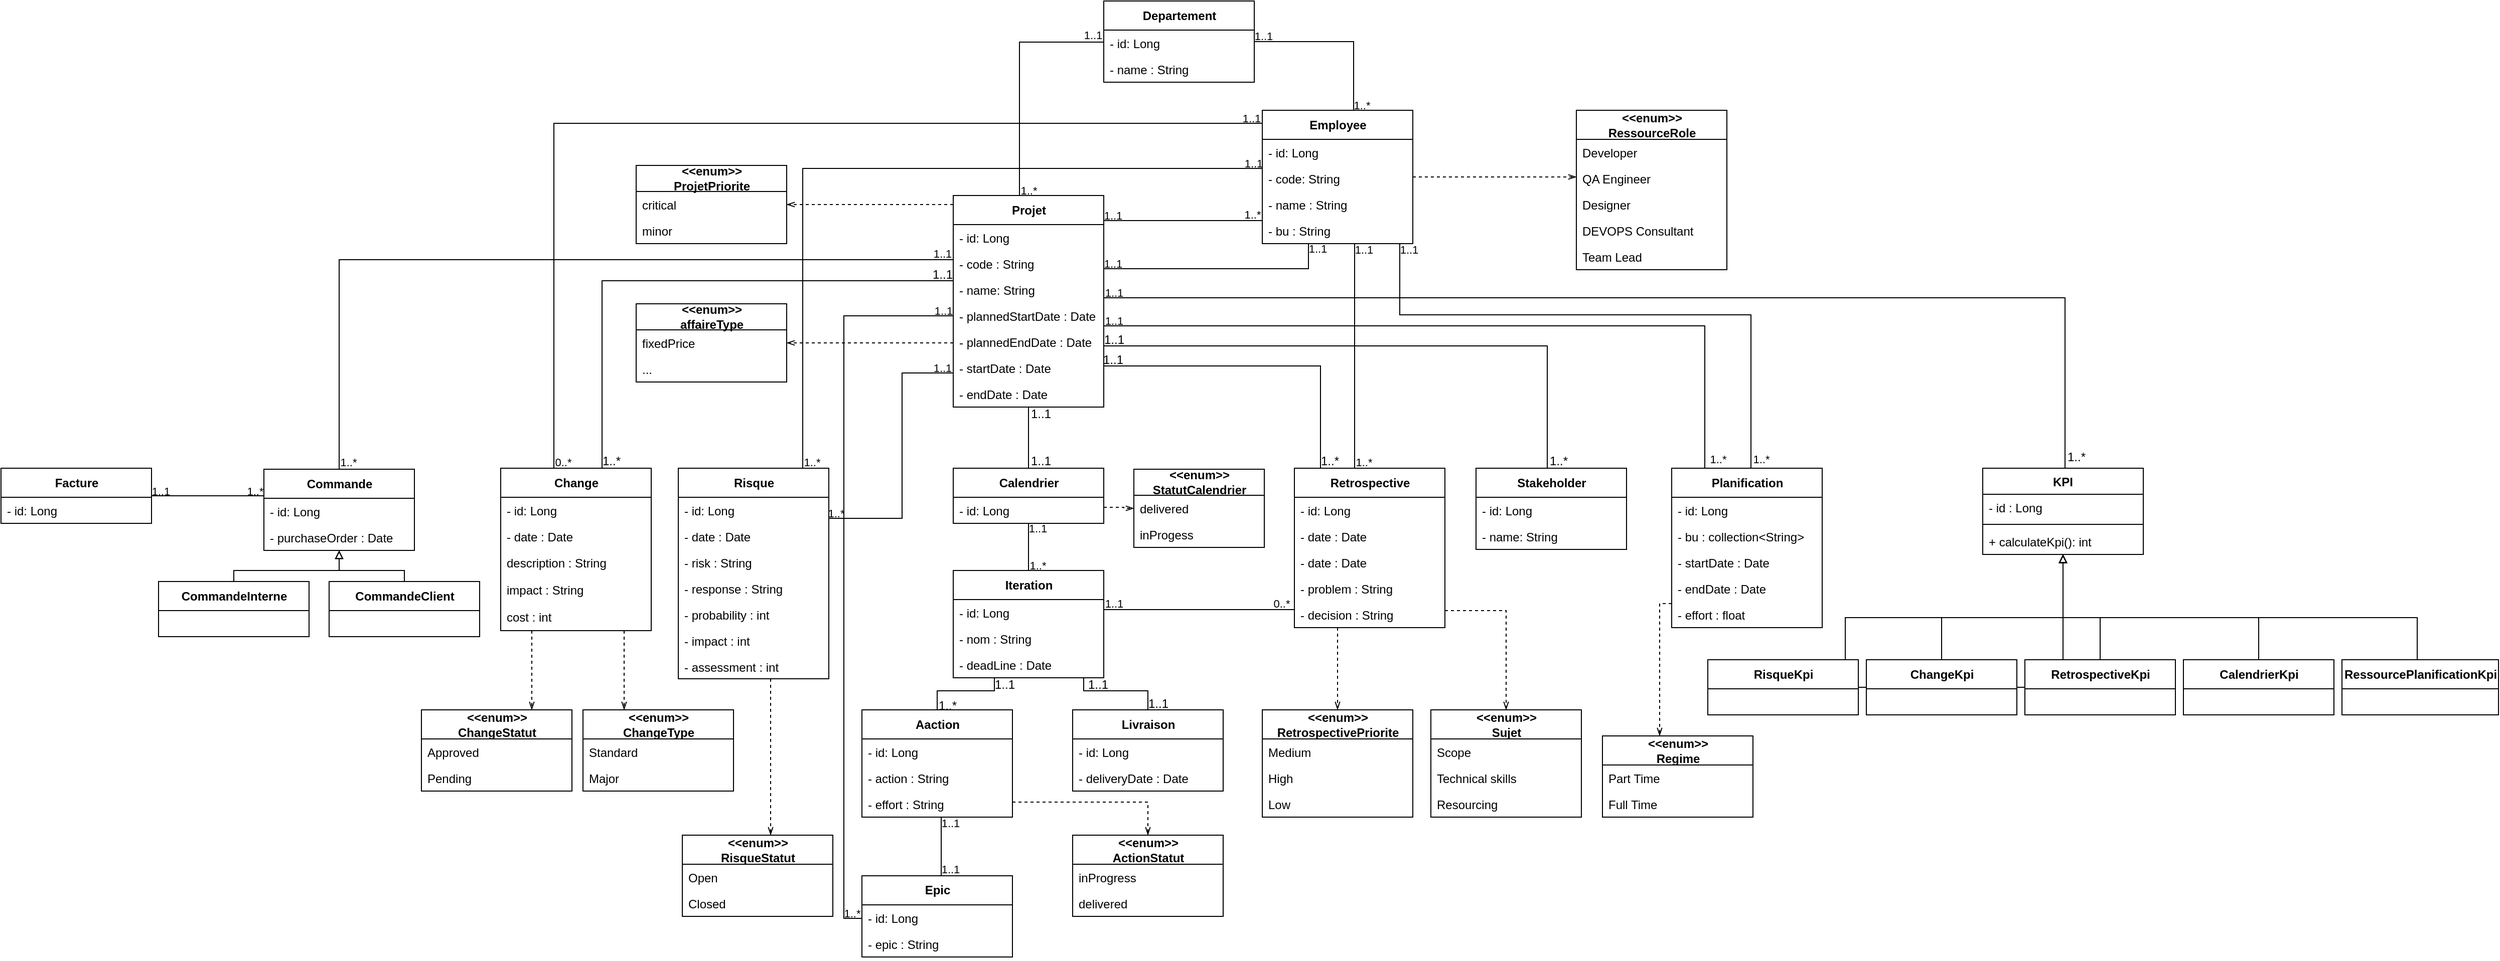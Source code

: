 <mxfile version="17.1.3" type="github">
  <diagram id="tf5nVhcplgvDCRmUaLse" name="Page-1">
    <mxGraphModel dx="1080" dy="1318" grid="0" gridSize="10" guides="1" tooltips="1" connect="1" arrows="1" fold="1" page="1" pageScale="1" pageWidth="827" pageHeight="1169" math="0" shadow="0">
      <root>
        <mxCell id="0" />
        <mxCell id="1" parent="0" />
        <mxCell id="Lr7fWx6m4Q7cgu5vA2JN-1" style="rounded=0;orthogonalLoop=1;jettySize=auto;html=1;endArrow=openThin;endFill=0;edgeStyle=orthogonalEdgeStyle;dashed=1;" parent="1" source="Lr7fWx6m4Q7cgu5vA2JN-9" target="Lr7fWx6m4Q7cgu5vA2JN-84" edge="1">
          <mxGeometry relative="1" as="geometry">
            <Array as="points">
              <mxPoint x="269" y="61" />
              <mxPoint x="269" y="61" />
            </Array>
            <mxPoint x="306" y="83.5" as="sourcePoint" />
            <mxPoint x="132" y="-13.0" as="targetPoint" />
          </mxGeometry>
        </mxCell>
        <mxCell id="Lr7fWx6m4Q7cgu5vA2JN-2" style="rounded=0;orthogonalLoop=1;jettySize=auto;html=1;endArrow=openThin;endFill=0;edgeStyle=orthogonalEdgeStyle;dashed=1;" parent="1" source="Lr7fWx6m4Q7cgu5vA2JN-9" target="Lr7fWx6m4Q7cgu5vA2JN-87" edge="1">
          <mxGeometry relative="1" as="geometry">
            <Array as="points">
              <mxPoint x="273" y="199" />
              <mxPoint x="273" y="199" />
            </Array>
          </mxGeometry>
        </mxCell>
        <mxCell id="Lr7fWx6m4Q7cgu5vA2JN-3" style="edgeStyle=orthogonalEdgeStyle;rounded=0;orthogonalLoop=1;jettySize=auto;html=1;endArrow=none;endFill=0;" parent="1" source="Lr7fWx6m4Q7cgu5vA2JN-9" target="Lr7fWx6m4Q7cgu5vA2JN-154" edge="1">
          <mxGeometry relative="1" as="geometry">
            <Array as="points">
              <mxPoint x="-306" y="116" />
            </Array>
          </mxGeometry>
        </mxCell>
        <mxCell id="Lr7fWx6m4Q7cgu5vA2JN-4" value="1..1" style="edgeLabel;html=1;align=center;verticalAlign=middle;resizable=0;points=[];labelBackgroundColor=none;" parent="Lr7fWx6m4Q7cgu5vA2JN-3" vertex="1" connectable="0">
          <mxGeometry x="-0.945" relative="1" as="geometry">
            <mxPoint x="11" y="-6" as="offset" />
          </mxGeometry>
        </mxCell>
        <mxCell id="Lr7fWx6m4Q7cgu5vA2JN-5" value="1..*" style="edgeLabel;html=1;align=center;verticalAlign=middle;resizable=0;points=[];labelBackgroundColor=none;" parent="Lr7fWx6m4Q7cgu5vA2JN-3" vertex="1" connectable="0">
          <mxGeometry x="0.936" relative="1" as="geometry">
            <mxPoint x="9" y="19" as="offset" />
          </mxGeometry>
        </mxCell>
        <mxCell id="Lr7fWx6m4Q7cgu5vA2JN-6" value="" style="edgeStyle=orthogonalEdgeStyle;rounded=0;orthogonalLoop=1;jettySize=auto;html=1;endArrow=none;endFill=0;" parent="1" source="Lr7fWx6m4Q7cgu5vA2JN-9" target="Lr7fWx6m4Q7cgu5vA2JN-20" edge="1">
          <mxGeometry relative="1" as="geometry">
            <Array as="points">
              <mxPoint x="372" y="-101" />
            </Array>
          </mxGeometry>
        </mxCell>
        <mxCell id="Lr7fWx6m4Q7cgu5vA2JN-7" value="1..*" style="edgeLabel;html=1;align=center;verticalAlign=middle;resizable=0;points=[];labelBackgroundColor=none;" parent="Lr7fWx6m4Q7cgu5vA2JN-6" vertex="1" connectable="0">
          <mxGeometry x="-0.864" y="2" relative="1" as="geometry">
            <mxPoint x="11" y="11" as="offset" />
          </mxGeometry>
        </mxCell>
        <mxCell id="Lr7fWx6m4Q7cgu5vA2JN-8" value="1..1" style="edgeLabel;html=1;align=center;verticalAlign=middle;resizable=0;points=[];labelBackgroundColor=none;" parent="Lr7fWx6m4Q7cgu5vA2JN-6" vertex="1" connectable="0">
          <mxGeometry x="0.913" y="1" relative="1" as="geometry">
            <mxPoint x="-1" y="-6" as="offset" />
          </mxGeometry>
        </mxCell>
        <mxCell id="Lr7fWx6m4Q7cgu5vA2JN-9" value="Projet" style="swimlane;fontStyle=1;align=center;verticalAlign=middle;childLayout=stackLayout;horizontal=1;startSize=29;horizontalStack=0;resizeParent=1;resizeParentMax=0;resizeLast=0;collapsible=0;marginBottom=0;html=1;fontSize=12;labelPosition=center;verticalLabelPosition=middle;container=0;strokeColor=default;swimlaneLine=1;rounded=0;shadow=0;glass=0;sketch=0;perimeterSpacing=0;" parent="1" vertex="1">
          <mxGeometry x="306" y="52" width="150" height="211" as="geometry" />
        </mxCell>
        <mxCell id="Lr7fWx6m4Q7cgu5vA2JN-10" value="- id: Long" style="text;strokeColor=none;fillColor=none;align=left;verticalAlign=top;spacingLeft=4;spacingRight=4;overflow=hidden;rotatable=0;points=[[0,0.5],[1,0.5]];portConstraint=eastwest;container=0;" parent="Lr7fWx6m4Q7cgu5vA2JN-9" vertex="1">
          <mxGeometry y="29" width="150" height="26" as="geometry" />
        </mxCell>
        <mxCell id="Lr7fWx6m4Q7cgu5vA2JN-11" value="- code : String" style="text;strokeColor=none;fillColor=none;align=left;verticalAlign=top;spacingLeft=4;spacingRight=4;overflow=hidden;rotatable=0;points=[[0,0.5],[1,0.5]];portConstraint=eastwest;container=0;" parent="Lr7fWx6m4Q7cgu5vA2JN-9" vertex="1">
          <mxGeometry y="55" width="150" height="26" as="geometry" />
        </mxCell>
        <mxCell id="Lr7fWx6m4Q7cgu5vA2JN-12" value="- name: String" style="text;strokeColor=none;fillColor=none;align=left;verticalAlign=top;spacingLeft=4;spacingRight=4;overflow=hidden;rotatable=0;points=[[0,0.5],[1,0.5]];portConstraint=eastwest;container=0;" parent="Lr7fWx6m4Q7cgu5vA2JN-9" vertex="1">
          <mxGeometry y="81" width="150" height="26" as="geometry" />
        </mxCell>
        <mxCell id="Lr7fWx6m4Q7cgu5vA2JN-13" value="- plannedStartDate : Date" style="text;strokeColor=none;fillColor=none;align=left;verticalAlign=top;spacingLeft=4;spacingRight=4;overflow=hidden;rotatable=0;points=[[0,0.5],[1,0.5]];portConstraint=eastwest;container=0;" parent="Lr7fWx6m4Q7cgu5vA2JN-9" vertex="1">
          <mxGeometry y="107" width="150" height="26" as="geometry" />
        </mxCell>
        <mxCell id="Lr7fWx6m4Q7cgu5vA2JN-14" value="- plannedEndDate : Date" style="text;strokeColor=none;fillColor=none;align=left;verticalAlign=top;spacingLeft=4;spacingRight=4;overflow=hidden;rotatable=0;points=[[0,0.5],[1,0.5]];portConstraint=eastwest;container=0;" parent="Lr7fWx6m4Q7cgu5vA2JN-9" vertex="1">
          <mxGeometry y="133" width="150" height="26" as="geometry" />
        </mxCell>
        <mxCell id="Lr7fWx6m4Q7cgu5vA2JN-15" value="- startDate : Date" style="text;strokeColor=none;fillColor=none;align=left;verticalAlign=top;spacingLeft=4;spacingRight=4;overflow=hidden;rotatable=0;points=[[0,0.5],[1,0.5]];portConstraint=eastwest;container=0;" parent="Lr7fWx6m4Q7cgu5vA2JN-9" vertex="1">
          <mxGeometry y="159" width="150" height="26" as="geometry" />
        </mxCell>
        <mxCell id="Lr7fWx6m4Q7cgu5vA2JN-16" value="- endDate : Date" style="text;strokeColor=none;fillColor=none;align=left;verticalAlign=top;spacingLeft=4;spacingRight=4;overflow=hidden;rotatable=0;points=[[0,0.5],[1,0.5]];portConstraint=eastwest;container=0;" parent="Lr7fWx6m4Q7cgu5vA2JN-9" vertex="1">
          <mxGeometry y="185" width="150" height="26" as="geometry" />
        </mxCell>
        <mxCell id="Lr7fWx6m4Q7cgu5vA2JN-17" style="edgeStyle=orthogonalEdgeStyle;rounded=0;orthogonalLoop=1;jettySize=auto;html=1;endArrow=none;endFill=0;" parent="1" source="Lr7fWx6m4Q7cgu5vA2JN-20" target="Lr7fWx6m4Q7cgu5vA2JN-23" edge="1">
          <mxGeometry relative="1" as="geometry">
            <Array as="points">
              <mxPoint x="705" y="-101" />
            </Array>
          </mxGeometry>
        </mxCell>
        <mxCell id="Lr7fWx6m4Q7cgu5vA2JN-18" value="1..*" style="edgeLabel;html=1;align=center;verticalAlign=middle;resizable=0;points=[];labelBackgroundColor=none;" parent="Lr7fWx6m4Q7cgu5vA2JN-17" vertex="1" connectable="0">
          <mxGeometry x="0.982" y="-1" relative="1" as="geometry">
            <mxPoint x="9" y="-4" as="offset" />
          </mxGeometry>
        </mxCell>
        <mxCell id="Lr7fWx6m4Q7cgu5vA2JN-19" value="1..1" style="edgeLabel;html=1;align=center;verticalAlign=middle;resizable=0;points=[];labelBackgroundColor=none;" parent="Lr7fWx6m4Q7cgu5vA2JN-17" vertex="1" connectable="0">
          <mxGeometry x="-0.986" relative="1" as="geometry">
            <mxPoint x="8" y="-6" as="offset" />
          </mxGeometry>
        </mxCell>
        <mxCell id="Lr7fWx6m4Q7cgu5vA2JN-20" value="Departement" style="swimlane;fontStyle=1;align=center;verticalAlign=middle;childLayout=stackLayout;horizontal=1;startSize=29;horizontalStack=0;resizeParent=1;resizeParentMax=0;resizeLast=0;collapsible=0;marginBottom=0;html=1;fontSize=12;labelPosition=center;verticalLabelPosition=middle;container=0;" parent="1" vertex="1">
          <mxGeometry x="456" y="-142" width="150" height="81" as="geometry" />
        </mxCell>
        <mxCell id="Lr7fWx6m4Q7cgu5vA2JN-21" value="- id: Long" style="text;strokeColor=none;fillColor=none;align=left;verticalAlign=top;spacingLeft=4;spacingRight=4;overflow=hidden;rotatable=0;points=[[0,0.5],[1,0.5]];portConstraint=eastwest;container=0;" parent="Lr7fWx6m4Q7cgu5vA2JN-20" vertex="1">
          <mxGeometry y="29" width="150" height="26" as="geometry" />
        </mxCell>
        <mxCell id="Lr7fWx6m4Q7cgu5vA2JN-22" value="- name : String" style="text;strokeColor=none;fillColor=none;align=left;verticalAlign=top;spacingLeft=4;spacingRight=4;overflow=hidden;rotatable=0;points=[[0,0.5],[1,0.5]];portConstraint=eastwest;container=0;" parent="Lr7fWx6m4Q7cgu5vA2JN-20" vertex="1">
          <mxGeometry y="55" width="150" height="26" as="geometry" />
        </mxCell>
        <mxCell id="Lr7fWx6m4Q7cgu5vA2JN-23" value="Employee" style="swimlane;fontStyle=1;align=center;verticalAlign=middle;childLayout=stackLayout;horizontal=1;startSize=29;horizontalStack=0;resizeParent=1;resizeParentMax=0;resizeLast=0;collapsible=0;marginBottom=0;html=1;fontSize=12;labelPosition=center;verticalLabelPosition=middle;container=0;" parent="1" vertex="1">
          <mxGeometry x="614" y="-33" width="150" height="133" as="geometry" />
        </mxCell>
        <mxCell id="Lr7fWx6m4Q7cgu5vA2JN-24" value="- id: Long" style="text;strokeColor=none;fillColor=none;align=left;verticalAlign=top;spacingLeft=4;spacingRight=4;overflow=hidden;rotatable=0;points=[[0,0.5],[1,0.5]];portConstraint=eastwest;container=0;" parent="Lr7fWx6m4Q7cgu5vA2JN-23" vertex="1">
          <mxGeometry y="29" width="150" height="26" as="geometry" />
        </mxCell>
        <mxCell id="Lr7fWx6m4Q7cgu5vA2JN-25" value="- code: String" style="text;strokeColor=none;fillColor=none;align=left;verticalAlign=top;spacingLeft=4;spacingRight=4;overflow=hidden;rotatable=0;points=[[0,0.5],[1,0.5]];portConstraint=eastwest;container=0;" parent="Lr7fWx6m4Q7cgu5vA2JN-23" vertex="1">
          <mxGeometry y="55" width="150" height="26" as="geometry" />
        </mxCell>
        <mxCell id="Lr7fWx6m4Q7cgu5vA2JN-26" value="- name : String" style="text;strokeColor=none;fillColor=none;align=left;verticalAlign=top;spacingLeft=4;spacingRight=4;overflow=hidden;rotatable=0;points=[[0,0.5],[1,0.5]];portConstraint=eastwest;container=0;" parent="Lr7fWx6m4Q7cgu5vA2JN-23" vertex="1">
          <mxGeometry y="81" width="150" height="26" as="geometry" />
        </mxCell>
        <mxCell id="Lr7fWx6m4Q7cgu5vA2JN-27" value="- bu : String" style="text;strokeColor=none;fillColor=none;align=left;verticalAlign=top;spacingLeft=4;spacingRight=4;overflow=hidden;rotatable=0;points=[[0,0.5],[1,0.5]];portConstraint=eastwest;container=0;" parent="Lr7fWx6m4Q7cgu5vA2JN-23" vertex="1">
          <mxGeometry y="107" width="150" height="26" as="geometry" />
        </mxCell>
        <mxCell id="Lr7fWx6m4Q7cgu5vA2JN-28" style="edgeStyle=orthogonalEdgeStyle;shape=connector;rounded=0;orthogonalLoop=1;jettySize=auto;html=1;labelBackgroundColor=default;fontFamily=Helvetica;fontSize=12;fontColor=default;endArrow=none;endFill=0;strokeColor=default;align=center;labelPosition=center;verticalLabelPosition=middle;verticalAlign=middle;" parent="1" source="Lr7fWx6m4Q7cgu5vA2JN-172" target="Lr7fWx6m4Q7cgu5vA2JN-9" edge="1">
          <mxGeometry relative="1" as="geometry" />
        </mxCell>
        <mxCell id="Lr7fWx6m4Q7cgu5vA2JN-29" value="1..1" style="edgeLabel;html=1;align=center;verticalAlign=middle;resizable=0;points=[];fontSize=12;fontFamily=Helvetica;fontColor=default;labelPosition=center;verticalLabelPosition=middle;labelBackgroundColor=none;container=0;" parent="Lr7fWx6m4Q7cgu5vA2JN-28" vertex="1" connectable="0">
          <mxGeometry x="0.78" y="-2" relative="1" as="geometry">
            <mxPoint x="10" as="offset" />
          </mxGeometry>
        </mxCell>
        <mxCell id="Lr7fWx6m4Q7cgu5vA2JN-30" value="1..1" style="edgeLabel;html=1;align=center;verticalAlign=middle;resizable=0;points=[];fontSize=12;fontFamily=Helvetica;fontColor=default;labelPosition=center;verticalLabelPosition=middle;labelBackgroundColor=none;container=0;" parent="Lr7fWx6m4Q7cgu5vA2JN-28" vertex="1" connectable="0">
          <mxGeometry x="-0.685" relative="1" as="geometry">
            <mxPoint x="12" y="2" as="offset" />
          </mxGeometry>
        </mxCell>
        <mxCell id="Lr7fWx6m4Q7cgu5vA2JN-31" style="rounded=0;orthogonalLoop=1;jettySize=auto;html=1;endArrow=none;endFill=0;edgeStyle=orthogonalEdgeStyle;" parent="1" source="Lr7fWx6m4Q7cgu5vA2JN-175" target="Lr7fWx6m4Q7cgu5vA2JN-23" edge="1">
          <mxGeometry relative="1" as="geometry">
            <mxPoint x="602" y="829.98" as="targetPoint" />
            <mxPoint x="445" y="568.48" as="sourcePoint" />
            <Array as="points">
              <mxPoint x="156" y="25" />
            </Array>
          </mxGeometry>
        </mxCell>
        <mxCell id="Lr7fWx6m4Q7cgu5vA2JN-32" value="1..1" style="edgeLabel;html=1;align=center;verticalAlign=middle;resizable=0;points=[];labelBackgroundColor=none;container=0;" parent="Lr7fWx6m4Q7cgu5vA2JN-31" vertex="1" connectable="0">
          <mxGeometry x="0.952" relative="1" as="geometry">
            <mxPoint x="9" y="-5" as="offset" />
          </mxGeometry>
        </mxCell>
        <mxCell id="Lr7fWx6m4Q7cgu5vA2JN-33" value="1..*" style="edgeLabel;html=1;align=center;verticalAlign=middle;resizable=0;points=[];labelBackgroundColor=none;container=0;" parent="Lr7fWx6m4Q7cgu5vA2JN-31" vertex="1" connectable="0">
          <mxGeometry x="-0.987" y="1" relative="1" as="geometry">
            <mxPoint x="10" y="-1" as="offset" />
          </mxGeometry>
        </mxCell>
        <mxCell id="Lr7fWx6m4Q7cgu5vA2JN-34" style="shape=connector;rounded=0;orthogonalLoop=1;jettySize=auto;html=1;labelBackgroundColor=default;fontFamily=Helvetica;fontSize=12;fontColor=default;endArrow=none;endFill=0;strokeColor=default;align=center;labelPosition=center;verticalLabelPosition=middle;verticalAlign=middle;edgeStyle=orthogonalEdgeStyle;" parent="1" source="Lr7fWx6m4Q7cgu5vA2JN-39" target="Lr7fWx6m4Q7cgu5vA2JN-9" edge="1">
          <mxGeometry relative="1" as="geometry">
            <Array as="points">
              <mxPoint x="-44" y="137" />
            </Array>
          </mxGeometry>
        </mxCell>
        <mxCell id="Lr7fWx6m4Q7cgu5vA2JN-35" value="1..1" style="edgeLabel;html=1;align=center;verticalAlign=middle;resizable=0;points=[];fontSize=12;fontFamily=Helvetica;fontColor=default;labelPosition=center;verticalLabelPosition=middle;labelBackgroundColor=none;container=0;" parent="Lr7fWx6m4Q7cgu5vA2JN-34" vertex="1" connectable="0">
          <mxGeometry x="0.909" y="-1" relative="1" as="geometry">
            <mxPoint x="13" y="-7" as="offset" />
          </mxGeometry>
        </mxCell>
        <mxCell id="Lr7fWx6m4Q7cgu5vA2JN-36" value="1..*" style="edgeLabel;html=1;align=center;verticalAlign=middle;resizable=0;points=[];fontSize=12;fontFamily=Helvetica;fontColor=default;labelPosition=center;verticalLabelPosition=middle;labelBackgroundColor=none;container=0;" parent="Lr7fWx6m4Q7cgu5vA2JN-34" vertex="1" connectable="0">
          <mxGeometry x="-0.963" y="-1" relative="1" as="geometry">
            <mxPoint x="8" y="3" as="offset" />
          </mxGeometry>
        </mxCell>
        <mxCell id="Lr7fWx6m4Q7cgu5vA2JN-37" style="rounded=0;orthogonalLoop=1;jettySize=auto;html=1;endArrow=openThin;endFill=0;edgeStyle=orthogonalEdgeStyle;dashed=1;" parent="1" source="Lr7fWx6m4Q7cgu5vA2JN-39" target="Lr7fWx6m4Q7cgu5vA2JN-111" edge="1">
          <mxGeometry relative="1" as="geometry">
            <Array as="points">
              <mxPoint x="-22" y="549" />
              <mxPoint x="-22" y="549" />
            </Array>
          </mxGeometry>
        </mxCell>
        <mxCell id="Lr7fWx6m4Q7cgu5vA2JN-38" style="rounded=0;orthogonalLoop=1;jettySize=auto;html=1;endArrow=openThin;endFill=0;edgeStyle=orthogonalEdgeStyle;dashed=1;" parent="1" source="Lr7fWx6m4Q7cgu5vA2JN-39" target="Lr7fWx6m4Q7cgu5vA2JN-114" edge="1">
          <mxGeometry relative="1" as="geometry">
            <Array as="points">
              <mxPoint x="-114" y="524" />
              <mxPoint x="-114" y="524" />
            </Array>
          </mxGeometry>
        </mxCell>
        <mxCell id="Lr7fWx6m4Q7cgu5vA2JN-39" value="&lt;span style=&quot;font-size: 12px&quot;&gt;Change&lt;/span&gt;" style="swimlane;fontStyle=1;align=center;verticalAlign=middle;childLayout=stackLayout;horizontal=1;startSize=29;horizontalStack=0;resizeParent=1;resizeParentMax=0;resizeLast=0;collapsible=0;marginBottom=0;html=1;shadow=0;fontSize=12;labelPosition=center;verticalLabelPosition=middle;container=0;" parent="1" vertex="1">
          <mxGeometry x="-145" y="324" width="150" height="162" as="geometry" />
        </mxCell>
        <mxCell id="Lr7fWx6m4Q7cgu5vA2JN-40" value="- id: Long" style="text;strokeColor=none;fillColor=none;align=left;verticalAlign=top;spacingLeft=4;spacingRight=4;overflow=hidden;rotatable=0;points=[[0,0.5],[1,0.5]];portConstraint=eastwest;container=0;" parent="Lr7fWx6m4Q7cgu5vA2JN-39" vertex="1">
          <mxGeometry y="29" width="150" height="26" as="geometry" />
        </mxCell>
        <mxCell id="Lr7fWx6m4Q7cgu5vA2JN-41" value="- date : Date" style="text;strokeColor=none;fillColor=none;align=left;verticalAlign=top;spacingLeft=4;spacingRight=4;overflow=hidden;rotatable=0;points=[[0,0.5],[1,0.5]];portConstraint=eastwest;container=0;" parent="Lr7fWx6m4Q7cgu5vA2JN-39" vertex="1">
          <mxGeometry y="55" width="150" height="26" as="geometry" />
        </mxCell>
        <mxCell id="Lr7fWx6m4Q7cgu5vA2JN-42" value="description : String " style="text;strokeColor=none;fillColor=none;align=left;verticalAlign=top;spacingLeft=4;spacingRight=4;overflow=hidden;rotatable=0;points=[[0,0.5],[1,0.5]];portConstraint=eastwest;container=0;" parent="Lr7fWx6m4Q7cgu5vA2JN-39" vertex="1">
          <mxGeometry y="81" width="150" height="27" as="geometry" />
        </mxCell>
        <mxCell id="Lr7fWx6m4Q7cgu5vA2JN-43" value="impact : String" style="text;strokeColor=none;fillColor=none;align=left;verticalAlign=top;spacingLeft=4;spacingRight=4;overflow=hidden;rotatable=0;points=[[0,0.5],[1,0.5]];portConstraint=eastwest;container=0;" parent="Lr7fWx6m4Q7cgu5vA2JN-39" vertex="1">
          <mxGeometry y="108" width="150" height="27" as="geometry" />
        </mxCell>
        <mxCell id="Lr7fWx6m4Q7cgu5vA2JN-44" value="cost : int" style="text;strokeColor=none;fillColor=none;align=left;verticalAlign=top;spacingLeft=4;spacingRight=4;overflow=hidden;rotatable=0;points=[[0,0.5],[1,0.5]];portConstraint=eastwest;container=0;" parent="Lr7fWx6m4Q7cgu5vA2JN-39" vertex="1">
          <mxGeometry y="135" width="150" height="27" as="geometry" />
        </mxCell>
        <mxCell id="Lr7fWx6m4Q7cgu5vA2JN-45" style="shape=connector;rounded=0;orthogonalLoop=1;jettySize=auto;html=1;labelBackgroundColor=default;fontFamily=Helvetica;fontSize=12;fontColor=default;endArrow=none;endFill=0;strokeColor=default;align=center;labelPosition=center;verticalLabelPosition=middle;verticalAlign=middle;edgeStyle=orthogonalEdgeStyle;" parent="1" source="Lr7fWx6m4Q7cgu5vA2JN-52" target="Lr7fWx6m4Q7cgu5vA2JN-9" edge="1">
          <mxGeometry relative="1" as="geometry">
            <Array as="points">
              <mxPoint x="672" y="222" />
            </Array>
            <mxPoint x="544" y="258" as="targetPoint" />
          </mxGeometry>
        </mxCell>
        <mxCell id="Lr7fWx6m4Q7cgu5vA2JN-46" value="1..*" style="edgeLabel;html=1;align=center;verticalAlign=middle;resizable=0;points=[];fontSize=12;fontFamily=Helvetica;fontColor=default;labelPosition=center;verticalLabelPosition=middle;labelBackgroundColor=none;container=0;" parent="Lr7fWx6m4Q7cgu5vA2JN-45" vertex="1" connectable="0">
          <mxGeometry x="-0.908" relative="1" as="geometry">
            <mxPoint x="9" y="7" as="offset" />
          </mxGeometry>
        </mxCell>
        <mxCell id="Lr7fWx6m4Q7cgu5vA2JN-47" value="1..1" style="edgeLabel;html=1;align=center;verticalAlign=middle;resizable=0;points=[];fontSize=12;fontFamily=Helvetica;fontColor=default;labelPosition=center;verticalLabelPosition=middle;labelBackgroundColor=none;container=0;" parent="Lr7fWx6m4Q7cgu5vA2JN-45" vertex="1" connectable="0">
          <mxGeometry x="0.942" y="1" relative="1" as="geometry">
            <mxPoint y="-7" as="offset" />
          </mxGeometry>
        </mxCell>
        <mxCell id="Lr7fWx6m4Q7cgu5vA2JN-48" style="rounded=0;orthogonalLoop=1;jettySize=auto;html=1;endArrow=none;endFill=0;edgeStyle=orthogonalEdgeStyle;" parent="1" source="Lr7fWx6m4Q7cgu5vA2JN-52" target="Lr7fWx6m4Q7cgu5vA2JN-183" edge="1">
          <mxGeometry relative="1" as="geometry">
            <Array as="points">
              <mxPoint x="517" y="465" />
              <mxPoint x="517" y="465" />
            </Array>
          </mxGeometry>
        </mxCell>
        <mxCell id="Lr7fWx6m4Q7cgu5vA2JN-49" value="0..*" style="edgeLabel;html=1;align=center;verticalAlign=middle;resizable=0;points=[];labelBackgroundColor=none;container=0;" parent="Lr7fWx6m4Q7cgu5vA2JN-48" vertex="1" connectable="0">
          <mxGeometry x="-0.809" y="-1" relative="1" as="geometry">
            <mxPoint x="5" y="-5" as="offset" />
          </mxGeometry>
        </mxCell>
        <mxCell id="Lr7fWx6m4Q7cgu5vA2JN-50" value="1..1" style="edgeLabel;html=1;align=center;verticalAlign=middle;resizable=0;points=[];labelBackgroundColor=none;container=0;" parent="Lr7fWx6m4Q7cgu5vA2JN-48" vertex="1" connectable="0">
          <mxGeometry x="0.905" relative="1" as="geometry">
            <mxPoint x="1" y="-6" as="offset" />
          </mxGeometry>
        </mxCell>
        <mxCell id="Lr7fWx6m4Q7cgu5vA2JN-51" style="rounded=0;orthogonalLoop=1;jettySize=auto;html=1;endArrow=openThin;endFill=0;edgeStyle=orthogonalEdgeStyle;dashed=1;" parent="1" source="Lr7fWx6m4Q7cgu5vA2JN-52" target="Lr7fWx6m4Q7cgu5vA2JN-101" edge="1">
          <mxGeometry relative="1" as="geometry">
            <mxPoint x="817" y="264" as="targetPoint" />
            <Array as="points">
              <mxPoint x="689" y="514" />
              <mxPoint x="689" y="514" />
            </Array>
          </mxGeometry>
        </mxCell>
        <mxCell id="Lr7fWx6m4Q7cgu5vA2JN-52" value="&lt;span style=&quot;font-size: 12px&quot;&gt;Retrospective&lt;/span&gt;" style="swimlane;fontStyle=1;align=center;verticalAlign=middle;childLayout=stackLayout;horizontal=1;startSize=29;horizontalStack=0;resizeParent=1;resizeParentMax=0;resizeLast=0;collapsible=0;marginBottom=0;html=1;shadow=0;fontSize=12;labelPosition=center;verticalLabelPosition=middle;container=0;" parent="1" vertex="1">
          <mxGeometry x="646" y="324" width="150" height="159" as="geometry" />
        </mxCell>
        <mxCell id="Lr7fWx6m4Q7cgu5vA2JN-53" value="- id: Long" style="text;strokeColor=none;fillColor=none;align=left;verticalAlign=top;spacingLeft=4;spacingRight=4;overflow=hidden;rotatable=0;points=[[0,0.5],[1,0.5]];portConstraint=eastwest;container=0;" parent="Lr7fWx6m4Q7cgu5vA2JN-52" vertex="1">
          <mxGeometry y="29" width="150" height="26" as="geometry" />
        </mxCell>
        <mxCell id="Lr7fWx6m4Q7cgu5vA2JN-54" value="- date : Date" style="text;strokeColor=none;fillColor=none;align=left;verticalAlign=top;spacingLeft=4;spacingRight=4;overflow=hidden;rotatable=0;points=[[0,0.5],[1,0.5]];portConstraint=eastwest;container=0;" parent="Lr7fWx6m4Q7cgu5vA2JN-52" vertex="1">
          <mxGeometry y="55" width="150" height="26" as="geometry" />
        </mxCell>
        <mxCell id="Lr7fWx6m4Q7cgu5vA2JN-55" value="- date : Date" style="text;strokeColor=none;fillColor=none;align=left;verticalAlign=top;spacingLeft=4;spacingRight=4;overflow=hidden;rotatable=0;points=[[0,0.5],[1,0.5]];portConstraint=eastwest;container=0;" parent="Lr7fWx6m4Q7cgu5vA2JN-52" vertex="1">
          <mxGeometry y="81" width="150" height="26" as="geometry" />
        </mxCell>
        <mxCell id="Lr7fWx6m4Q7cgu5vA2JN-56" value="- problem : String" style="text;strokeColor=none;fillColor=none;align=left;verticalAlign=top;spacingLeft=4;spacingRight=4;overflow=hidden;rotatable=0;points=[[0,0.5],[1,0.5]];portConstraint=eastwest;container=0;" parent="Lr7fWx6m4Q7cgu5vA2JN-52" vertex="1">
          <mxGeometry y="107" width="150" height="26" as="geometry" />
        </mxCell>
        <mxCell id="Lr7fWx6m4Q7cgu5vA2JN-57" value="- decision : String" style="text;strokeColor=none;fillColor=none;align=left;verticalAlign=top;spacingLeft=4;spacingRight=4;overflow=hidden;rotatable=0;points=[[0,0.5],[1,0.5]];portConstraint=eastwest;container=0;" parent="Lr7fWx6m4Q7cgu5vA2JN-52" vertex="1">
          <mxGeometry y="133" width="150" height="26" as="geometry" />
        </mxCell>
        <mxCell id="Lr7fWx6m4Q7cgu5vA2JN-58" value="" style="edgeStyle=orthogonalEdgeStyle;rounded=0;orthogonalLoop=1;jettySize=auto;html=1;endArrow=none;endFill=0;" parent="1" source="Lr7fWx6m4Q7cgu5vA2JN-61" target="Lr7fWx6m4Q7cgu5vA2JN-154" edge="1">
          <mxGeometry relative="1" as="geometry">
            <Array as="points">
              <mxPoint x="-446" y="352" />
              <mxPoint x="-446" y="352" />
            </Array>
          </mxGeometry>
        </mxCell>
        <mxCell id="Lr7fWx6m4Q7cgu5vA2JN-59" value="1..*" style="edgeLabel;html=1;align=center;verticalAlign=middle;resizable=0;points=[];labelBackgroundColor=none;" parent="Lr7fWx6m4Q7cgu5vA2JN-58" vertex="1" connectable="0">
          <mxGeometry x="0.686" relative="1" as="geometry">
            <mxPoint x="8" y="-5" as="offset" />
          </mxGeometry>
        </mxCell>
        <mxCell id="Lr7fWx6m4Q7cgu5vA2JN-60" value="1..1" style="edgeLabel;html=1;align=center;verticalAlign=middle;resizable=0;points=[];labelBackgroundColor=none;" parent="Lr7fWx6m4Q7cgu5vA2JN-58" vertex="1" connectable="0">
          <mxGeometry x="-0.824" relative="1" as="geometry">
            <mxPoint x="-1" y="-5" as="offset" />
          </mxGeometry>
        </mxCell>
        <mxCell id="Lr7fWx6m4Q7cgu5vA2JN-61" value="Facture" style="swimlane;fontStyle=1;align=center;verticalAlign=middle;childLayout=stackLayout;horizontal=1;startSize=29;horizontalStack=0;resizeParent=1;resizeParentMax=0;resizeLast=0;collapsible=0;marginBottom=0;html=1;fontSize=12;labelPosition=center;verticalLabelPosition=middle;container=0;" parent="1" vertex="1">
          <mxGeometry x="-643" y="324" width="150" height="55" as="geometry" />
        </mxCell>
        <mxCell id="Lr7fWx6m4Q7cgu5vA2JN-62" value="- id: Long" style="text;strokeColor=none;fillColor=none;align=left;verticalAlign=top;spacingLeft=4;spacingRight=4;overflow=hidden;rotatable=0;points=[[0,0.5],[1,0.5]];portConstraint=eastwest;container=0;" parent="Lr7fWx6m4Q7cgu5vA2JN-61" vertex="1">
          <mxGeometry y="29" width="150" height="26" as="geometry" />
        </mxCell>
        <mxCell id="Lr7fWx6m4Q7cgu5vA2JN-63" style="shape=connector;rounded=0;sketch=0;orthogonalLoop=1;jettySize=auto;html=1;shadow=0;labelBackgroundColor=default;fontFamily=Helvetica;fontSize=12;fontColor=default;startArrow=none;startFill=0;endArrow=none;endFill=0;strokeColor=default;edgeStyle=orthogonalEdgeStyle;" parent="1" source="Lr7fWx6m4Q7cgu5vA2JN-66" target="Lr7fWx6m4Q7cgu5vA2JN-9" edge="1">
          <mxGeometry relative="1" as="geometry">
            <mxPoint x="459" y="201.059" as="targetPoint" />
            <mxPoint x="905" y="323" as="sourcePoint" />
            <Array as="points">
              <mxPoint x="898" y="202" />
            </Array>
          </mxGeometry>
        </mxCell>
        <mxCell id="Lr7fWx6m4Q7cgu5vA2JN-64" value="1..1" style="edgeLabel;html=1;align=center;verticalAlign=middle;resizable=0;points=[];fontSize=12;fontFamily=Helvetica;fontColor=default;labelBackgroundColor=none;container=0;" parent="Lr7fWx6m4Q7cgu5vA2JN-63" vertex="1" connectable="0">
          <mxGeometry x="0.91" y="1" relative="1" as="geometry">
            <mxPoint x="-16" y="-7" as="offset" />
          </mxGeometry>
        </mxCell>
        <mxCell id="Lr7fWx6m4Q7cgu5vA2JN-65" value="1..*" style="edgeLabel;html=1;align=center;verticalAlign=middle;resizable=0;points=[];fontSize=12;fontFamily=Helvetica;fontColor=default;labelBackgroundColor=none;container=0;" parent="Lr7fWx6m4Q7cgu5vA2JN-63" vertex="1" connectable="0">
          <mxGeometry x="-0.503" y="-1" relative="1" as="geometry">
            <mxPoint x="29" y="116" as="offset" />
          </mxGeometry>
        </mxCell>
        <mxCell id="Lr7fWx6m4Q7cgu5vA2JN-66" value="Stakeholder" style="swimlane;fontStyle=1;align=center;verticalAlign=middle;childLayout=stackLayout;horizontal=1;startSize=29;horizontalStack=0;resizeParent=1;resizeParentMax=0;resizeLast=0;collapsible=0;marginBottom=0;html=1;shadow=0;fontSize=12;labelPosition=center;verticalLabelPosition=middle;container=0;" parent="1" vertex="1">
          <mxGeometry x="827" y="324" width="150" height="81" as="geometry" />
        </mxCell>
        <mxCell id="Lr7fWx6m4Q7cgu5vA2JN-67" value="- id: Long" style="text;strokeColor=none;fillColor=none;align=left;verticalAlign=top;spacingLeft=4;spacingRight=4;overflow=hidden;rotatable=0;points=[[0,0.5],[1,0.5]];portConstraint=eastwest;container=0;" parent="Lr7fWx6m4Q7cgu5vA2JN-66" vertex="1">
          <mxGeometry y="29" width="150" height="26" as="geometry" />
        </mxCell>
        <mxCell id="Lr7fWx6m4Q7cgu5vA2JN-68" value="- name: String" style="text;strokeColor=none;fillColor=none;align=left;verticalAlign=top;spacingLeft=4;spacingRight=4;overflow=hidden;rotatable=0;points=[[0,0.5],[1,0.5]];portConstraint=eastwest;container=0;" parent="Lr7fWx6m4Q7cgu5vA2JN-66" vertex="1">
          <mxGeometry y="55" width="150" height="26" as="geometry" />
        </mxCell>
        <mxCell id="Lr7fWx6m4Q7cgu5vA2JN-69" value="" style="rounded=0;orthogonalLoop=1;jettySize=auto;html=1;endArrow=none;endFill=0;edgeStyle=orthogonalEdgeStyle;" parent="1" source="Lr7fWx6m4Q7cgu5vA2JN-189" target="Lr7fWx6m4Q7cgu5vA2JN-75" edge="1">
          <mxGeometry relative="1" as="geometry">
            <Array as="points">
              <mxPoint x="294" y="700" />
              <mxPoint x="294" y="700" />
            </Array>
          </mxGeometry>
        </mxCell>
        <mxCell id="Lr7fWx6m4Q7cgu5vA2JN-70" value="1..1" style="edgeLabel;html=1;align=center;verticalAlign=middle;resizable=0;points=[];labelBackgroundColor=none;" parent="Lr7fWx6m4Q7cgu5vA2JN-69" vertex="1" connectable="0">
          <mxGeometry x="-0.724" y="1" relative="1" as="geometry">
            <mxPoint x="8" y="-2" as="offset" />
          </mxGeometry>
        </mxCell>
        <mxCell id="Lr7fWx6m4Q7cgu5vA2JN-71" value="1..1" style="edgeLabel;html=1;align=center;verticalAlign=middle;resizable=0;points=[];labelBackgroundColor=none;" parent="Lr7fWx6m4Q7cgu5vA2JN-69" vertex="1" connectable="0">
          <mxGeometry x="0.817" y="1" relative="1" as="geometry">
            <mxPoint x="8" y="-1" as="offset" />
          </mxGeometry>
        </mxCell>
        <mxCell id="Lr7fWx6m4Q7cgu5vA2JN-72" style="edgeStyle=orthogonalEdgeStyle;shape=connector;rounded=0;sketch=0;orthogonalLoop=1;jettySize=auto;html=1;shadow=0;labelBackgroundColor=default;fontFamily=Helvetica;fontSize=12;fontColor=default;startArrow=none;startFill=0;endArrow=none;endFill=0;strokeColor=default;jumpStyle=none;" parent="1" source="Lr7fWx6m4Q7cgu5vA2JN-183" target="Lr7fWx6m4Q7cgu5vA2JN-189" edge="1">
          <mxGeometry relative="1" as="geometry">
            <mxPoint x="651" y="540.461" as="targetPoint" />
            <mxPoint x="656" y="504" as="sourcePoint" />
            <Array as="points">
              <mxPoint x="347" y="546" />
              <mxPoint x="290" y="546" />
            </Array>
          </mxGeometry>
        </mxCell>
        <mxCell id="Lr7fWx6m4Q7cgu5vA2JN-73" value="1..*" style="edgeLabel;html=1;align=center;verticalAlign=middle;resizable=0;points=[];fontSize=12;fontFamily=Helvetica;fontColor=default;labelBackgroundColor=none;container=0;" parent="Lr7fWx6m4Q7cgu5vA2JN-72" vertex="1" connectable="0">
          <mxGeometry x="0.802" y="-1" relative="1" as="geometry">
            <mxPoint x="11" y="5" as="offset" />
          </mxGeometry>
        </mxCell>
        <mxCell id="Lr7fWx6m4Q7cgu5vA2JN-74" value="1..1" style="edgeLabel;html=1;align=center;verticalAlign=middle;resizable=0;points=[];fontSize=12;fontFamily=Helvetica;fontColor=default;labelBackgroundColor=none;container=0;" parent="Lr7fWx6m4Q7cgu5vA2JN-72" vertex="1" connectable="0">
          <mxGeometry x="-0.756" y="1" relative="1" as="geometry">
            <mxPoint x="9" y="-4" as="offset" />
          </mxGeometry>
        </mxCell>
        <mxCell id="Lr7fWx6m4Q7cgu5vA2JN-75" value="Epic" style="swimlane;fontStyle=1;align=center;verticalAlign=middle;childLayout=stackLayout;horizontal=1;startSize=29;horizontalStack=0;resizeParent=1;resizeParentMax=0;resizeLast=0;collapsible=0;marginBottom=0;html=1;fontSize=12;labelPosition=center;verticalLabelPosition=middle;container=0;" parent="1" vertex="1">
          <mxGeometry x="215" y="730.5" width="150" height="81" as="geometry" />
        </mxCell>
        <mxCell id="Lr7fWx6m4Q7cgu5vA2JN-76" value="- id: Long" style="text;strokeColor=none;fillColor=none;align=left;verticalAlign=top;spacingLeft=4;spacingRight=4;overflow=hidden;rotatable=0;points=[[0,0.5],[1,0.5]];portConstraint=eastwest;container=0;" parent="Lr7fWx6m4Q7cgu5vA2JN-75" vertex="1">
          <mxGeometry y="29" width="150" height="26" as="geometry" />
        </mxCell>
        <mxCell id="Lr7fWx6m4Q7cgu5vA2JN-77" value="- epic : String" style="text;strokeColor=none;fillColor=none;align=left;verticalAlign=top;spacingLeft=4;spacingRight=4;overflow=hidden;rotatable=0;points=[[0,0.5],[1,0.5]];portConstraint=eastwest;container=0;" parent="Lr7fWx6m4Q7cgu5vA2JN-75" vertex="1">
          <mxGeometry y="55" width="150" height="26" as="geometry" />
        </mxCell>
        <mxCell id="Lr7fWx6m4Q7cgu5vA2JN-78" style="shape=connector;rounded=0;sketch=0;jumpStyle=none;orthogonalLoop=1;jettySize=auto;html=1;shadow=0;labelBackgroundColor=default;fontFamily=Helvetica;fontSize=12;fontColor=default;startArrow=none;startFill=0;endArrow=none;endFill=0;strokeColor=default;edgeStyle=orthogonalEdgeStyle;" parent="1" source="Lr7fWx6m4Q7cgu5vA2JN-186" target="Lr7fWx6m4Q7cgu5vA2JN-183" edge="1">
          <mxGeometry relative="1" as="geometry">
            <Array as="points">
              <mxPoint x="500" y="546" />
              <mxPoint x="436" y="546" />
            </Array>
          </mxGeometry>
        </mxCell>
        <mxCell id="Lr7fWx6m4Q7cgu5vA2JN-79" value="1..1" style="edgeLabel;html=1;align=center;verticalAlign=middle;resizable=0;points=[];fontSize=12;fontFamily=Helvetica;fontColor=default;labelBackgroundColor=none;container=0;" parent="Lr7fWx6m4Q7cgu5vA2JN-78" vertex="1" connectable="0">
          <mxGeometry x="-0.649" relative="1" as="geometry">
            <mxPoint x="10" y="11" as="offset" />
          </mxGeometry>
        </mxCell>
        <mxCell id="Lr7fWx6m4Q7cgu5vA2JN-80" value="1..1" style="edgeLabel;html=1;align=center;verticalAlign=middle;resizable=0;points=[];fontSize=12;fontFamily=Helvetica;fontColor=default;labelBackgroundColor=none;container=0;" parent="Lr7fWx6m4Q7cgu5vA2JN-78" vertex="1" connectable="0">
          <mxGeometry x="0.66" relative="1" as="geometry">
            <mxPoint x="10" y="-6" as="offset" />
          </mxGeometry>
        </mxCell>
        <mxCell id="Lr7fWx6m4Q7cgu5vA2JN-81" style="shape=connector;rounded=0;sketch=0;orthogonalLoop=1;jettySize=auto;html=1;shadow=0;labelBackgroundColor=default;fontFamily=Helvetica;fontSize=12;fontColor=default;startArrow=none;startFill=0;endArrow=none;endFill=0;strokeColor=#000000;edgeStyle=orthogonalEdgeStyle;" parent="1" source="Lr7fWx6m4Q7cgu5vA2JN-9" target="Lr7fWx6m4Q7cgu5vA2JN-147" edge="1">
          <mxGeometry relative="1" as="geometry">
            <Array as="points">
              <mxPoint x="1414" y="154" />
            </Array>
            <mxPoint x="456" y="154.471" as="sourcePoint" />
            <mxPoint x="1346.0" y="324" as="targetPoint" />
          </mxGeometry>
        </mxCell>
        <mxCell id="Lr7fWx6m4Q7cgu5vA2JN-82" value="1..*" style="edgeLabel;html=1;align=center;verticalAlign=middle;resizable=0;points=[];fontSize=12;fontFamily=Helvetica;fontColor=default;labelBackgroundColor=none;container=0;" parent="Lr7fWx6m4Q7cgu5vA2JN-81" vertex="1" connectable="0">
          <mxGeometry x="0.952" y="-2" relative="1" as="geometry">
            <mxPoint x="13" y="16" as="offset" />
          </mxGeometry>
        </mxCell>
        <mxCell id="Lr7fWx6m4Q7cgu5vA2JN-83" value="1..1" style="edgeLabel;html=1;align=center;verticalAlign=middle;resizable=0;points=[];labelBackgroundColor=none;" parent="Lr7fWx6m4Q7cgu5vA2JN-81" vertex="1" connectable="0">
          <mxGeometry x="-0.992" y="1" relative="1" as="geometry">
            <mxPoint x="5" y="-4" as="offset" />
          </mxGeometry>
        </mxCell>
        <mxCell id="Lr7fWx6m4Q7cgu5vA2JN-84" value="&amp;lt;&amp;lt;enum&amp;gt;&amp;gt; &lt;br&gt;ProjetPriorite" style="swimlane;fontStyle=1;align=center;verticalAlign=middle;childLayout=stackLayout;horizontal=1;startSize=26;horizontalStack=0;resizeParent=1;resizeParentMax=0;resizeLast=0;collapsible=0;marginBottom=0;html=1;shadow=0;fontSize=12;labelPosition=center;verticalLabelPosition=middle;container=0;" parent="1" vertex="1">
          <mxGeometry x="-10" y="22" width="150" height="78" as="geometry" />
        </mxCell>
        <mxCell id="Lr7fWx6m4Q7cgu5vA2JN-85" value="critical" style="text;strokeColor=none;fillColor=none;align=left;verticalAlign=top;spacingLeft=4;spacingRight=4;overflow=hidden;rotatable=0;points=[[0,0.5],[1,0.5]];portConstraint=eastwest;container=0;" parent="Lr7fWx6m4Q7cgu5vA2JN-84" vertex="1">
          <mxGeometry y="26" width="150" height="26" as="geometry" />
        </mxCell>
        <mxCell id="Lr7fWx6m4Q7cgu5vA2JN-86" value="minor" style="text;strokeColor=none;fillColor=none;align=left;verticalAlign=top;spacingLeft=4;spacingRight=4;overflow=hidden;rotatable=0;points=[[0,0.5],[1,0.5]];portConstraint=eastwest;container=0;" parent="Lr7fWx6m4Q7cgu5vA2JN-84" vertex="1">
          <mxGeometry y="52" width="150" height="26" as="geometry" />
        </mxCell>
        <mxCell id="Lr7fWx6m4Q7cgu5vA2JN-87" value="&amp;lt;&amp;lt;enum&amp;gt;&amp;gt;&lt;br&gt;affaireType" style="swimlane;fontStyle=1;align=center;verticalAlign=middle;childLayout=stackLayout;horizontal=1;startSize=26;horizontalStack=0;resizeParent=1;resizeParentMax=0;resizeLast=0;collapsible=0;marginBottom=0;html=1;shadow=0;fontSize=12;labelPosition=center;verticalLabelPosition=middle;container=0;" parent="1" vertex="1">
          <mxGeometry x="-10" y="160" width="150" height="78" as="geometry" />
        </mxCell>
        <mxCell id="Lr7fWx6m4Q7cgu5vA2JN-88" value="fixedPrice" style="text;strokeColor=none;fillColor=none;align=left;verticalAlign=top;spacingLeft=4;spacingRight=4;overflow=hidden;rotatable=0;points=[[0,0.5],[1,0.5]];portConstraint=eastwest;container=0;" parent="Lr7fWx6m4Q7cgu5vA2JN-87" vertex="1">
          <mxGeometry y="26" width="150" height="26" as="geometry" />
        </mxCell>
        <mxCell id="Lr7fWx6m4Q7cgu5vA2JN-89" value="..." style="text;strokeColor=none;fillColor=none;align=left;verticalAlign=top;spacingLeft=4;spacingRight=4;overflow=hidden;rotatable=0;points=[[0,0.5],[1,0.5]];portConstraint=eastwest;container=0;" parent="Lr7fWx6m4Q7cgu5vA2JN-87" vertex="1">
          <mxGeometry y="52" width="150" height="26" as="geometry" />
        </mxCell>
        <mxCell id="Lr7fWx6m4Q7cgu5vA2JN-90" value="&amp;lt;&amp;lt;enum&amp;gt;&amp;gt; &lt;br&gt;StatutCalendrier" style="swimlane;fontStyle=1;align=center;verticalAlign=middle;childLayout=stackLayout;horizontal=1;startSize=26;horizontalStack=0;resizeParent=1;resizeParentMax=0;resizeLast=0;collapsible=0;marginBottom=0;html=1;shadow=0;fontSize=12;labelPosition=center;verticalLabelPosition=middle;container=0;" parent="1" vertex="1">
          <mxGeometry x="486" y="325" width="130" height="78" as="geometry" />
        </mxCell>
        <mxCell id="Lr7fWx6m4Q7cgu5vA2JN-91" value="delivered" style="text;strokeColor=none;fillColor=none;align=left;verticalAlign=top;spacingLeft=4;spacingRight=4;overflow=hidden;rotatable=0;points=[[0,0.5],[1,0.5]];portConstraint=eastwest;container=0;" parent="Lr7fWx6m4Q7cgu5vA2JN-90" vertex="1">
          <mxGeometry y="26" width="130" height="26" as="geometry" />
        </mxCell>
        <mxCell id="Lr7fWx6m4Q7cgu5vA2JN-92" value="inProgess" style="text;strokeColor=none;fillColor=none;align=left;verticalAlign=top;spacingLeft=4;spacingRight=4;overflow=hidden;rotatable=0;points=[[0,0.5],[1,0.5]];portConstraint=eastwest;container=0;" parent="Lr7fWx6m4Q7cgu5vA2JN-90" vertex="1">
          <mxGeometry y="52" width="130" height="26" as="geometry" />
        </mxCell>
        <mxCell id="Lr7fWx6m4Q7cgu5vA2JN-93" value="&amp;lt;&amp;lt;enum&amp;gt;&amp;gt;&lt;br&gt;ActionStatut" style="swimlane;fontStyle=1;align=center;verticalAlign=middle;childLayout=stackLayout;horizontal=1;startSize=29;horizontalStack=0;resizeParent=1;resizeParentMax=0;resizeLast=0;collapsible=0;marginBottom=0;html=1;fontSize=12;labelPosition=center;verticalLabelPosition=middle;container=0;" parent="1" vertex="1">
          <mxGeometry x="425" y="690" width="150" height="81" as="geometry" />
        </mxCell>
        <mxCell id="Lr7fWx6m4Q7cgu5vA2JN-94" value="inProgress" style="text;strokeColor=none;fillColor=none;align=left;verticalAlign=top;spacingLeft=4;spacingRight=4;overflow=hidden;rotatable=0;points=[[0,0.5],[1,0.5]];portConstraint=eastwest;container=0;" parent="Lr7fWx6m4Q7cgu5vA2JN-93" vertex="1">
          <mxGeometry y="29" width="150" height="26" as="geometry" />
        </mxCell>
        <mxCell id="Lr7fWx6m4Q7cgu5vA2JN-95" value="delivered" style="text;strokeColor=none;fillColor=none;align=left;verticalAlign=top;spacingLeft=4;spacingRight=4;overflow=hidden;rotatable=0;points=[[0,0.5],[1,0.5]];portConstraint=eastwest;container=0;" parent="Lr7fWx6m4Q7cgu5vA2JN-93" vertex="1">
          <mxGeometry y="55" width="150" height="26" as="geometry" />
        </mxCell>
        <mxCell id="Lr7fWx6m4Q7cgu5vA2JN-96" value="&amp;lt;&amp;lt;enum&amp;gt;&amp;gt;&lt;br&gt;Sujet" style="swimlane;fontStyle=1;align=center;verticalAlign=middle;childLayout=stackLayout;horizontal=1;startSize=29;horizontalStack=0;resizeParent=1;resizeParentMax=0;resizeLast=0;collapsible=0;marginBottom=0;html=1;fontSize=12;labelPosition=center;verticalLabelPosition=middle;container=0;" parent="1" vertex="1">
          <mxGeometry x="782" y="565" width="150" height="107" as="geometry" />
        </mxCell>
        <mxCell id="Lr7fWx6m4Q7cgu5vA2JN-97" value="Scope&#xa;" style="text;strokeColor=none;fillColor=none;align=left;verticalAlign=top;spacingLeft=4;spacingRight=4;overflow=hidden;rotatable=0;points=[[0,0.5],[1,0.5]];portConstraint=eastwest;container=0;" parent="Lr7fWx6m4Q7cgu5vA2JN-96" vertex="1">
          <mxGeometry y="29" width="150" height="26" as="geometry" />
        </mxCell>
        <mxCell id="Lr7fWx6m4Q7cgu5vA2JN-98" value="Technical skills" style="text;strokeColor=none;fillColor=none;align=left;verticalAlign=top;spacingLeft=4;spacingRight=4;overflow=hidden;rotatable=0;points=[[0,0.5],[1,0.5]];portConstraint=eastwest;container=0;" parent="Lr7fWx6m4Q7cgu5vA2JN-96" vertex="1">
          <mxGeometry y="55" width="150" height="26" as="geometry" />
        </mxCell>
        <mxCell id="Lr7fWx6m4Q7cgu5vA2JN-99" value="Resourcing" style="text;strokeColor=none;fillColor=none;align=left;verticalAlign=top;spacingLeft=4;spacingRight=4;overflow=hidden;rotatable=0;points=[[0,0.5],[1,0.5]];portConstraint=eastwest;container=0;" parent="Lr7fWx6m4Q7cgu5vA2JN-96" vertex="1">
          <mxGeometry y="81" width="150" height="26" as="geometry" />
        </mxCell>
        <mxCell id="Lr7fWx6m4Q7cgu5vA2JN-100" style="rounded=0;orthogonalLoop=1;jettySize=auto;html=1;endArrow=openThin;endFill=0;edgeStyle=orthogonalEdgeStyle;dashed=1;" parent="1" source="Lr7fWx6m4Q7cgu5vA2JN-52" target="Lr7fWx6m4Q7cgu5vA2JN-96" edge="1">
          <mxGeometry relative="1" as="geometry">
            <mxPoint x="761" y="153" as="sourcePoint" />
            <mxPoint x="821" y="181" as="targetPoint" />
            <Array as="points">
              <mxPoint x="857" y="466" />
            </Array>
          </mxGeometry>
        </mxCell>
        <mxCell id="Lr7fWx6m4Q7cgu5vA2JN-101" value="&amp;lt;&amp;lt;enum&amp;gt;&amp;gt;&lt;br&gt;RetrospectivePriorite" style="swimlane;fontStyle=1;align=center;verticalAlign=middle;childLayout=stackLayout;horizontal=1;startSize=29;horizontalStack=0;resizeParent=1;resizeParentMax=0;resizeLast=0;collapsible=0;marginBottom=0;html=1;fontSize=12;labelPosition=center;verticalLabelPosition=middle;container=0;" parent="1" vertex="1">
          <mxGeometry x="614" y="565" width="150" height="107" as="geometry" />
        </mxCell>
        <mxCell id="Lr7fWx6m4Q7cgu5vA2JN-102" value="Medium" style="text;strokeColor=none;fillColor=none;align=left;verticalAlign=top;spacingLeft=4;spacingRight=4;overflow=hidden;rotatable=0;points=[[0,0.5],[1,0.5]];portConstraint=eastwest;container=0;" parent="Lr7fWx6m4Q7cgu5vA2JN-101" vertex="1">
          <mxGeometry y="29" width="150" height="26" as="geometry" />
        </mxCell>
        <mxCell id="Lr7fWx6m4Q7cgu5vA2JN-103" value="High" style="text;strokeColor=none;fillColor=none;align=left;verticalAlign=top;spacingLeft=4;spacingRight=4;overflow=hidden;rotatable=0;points=[[0,0.5],[1,0.5]];portConstraint=eastwest;container=0;" parent="Lr7fWx6m4Q7cgu5vA2JN-101" vertex="1">
          <mxGeometry y="55" width="150" height="26" as="geometry" />
        </mxCell>
        <mxCell id="Lr7fWx6m4Q7cgu5vA2JN-104" value="Low" style="text;strokeColor=none;fillColor=none;align=left;verticalAlign=top;spacingLeft=4;spacingRight=4;overflow=hidden;rotatable=0;points=[[0,0.5],[1,0.5]];portConstraint=eastwest;container=0;" parent="Lr7fWx6m4Q7cgu5vA2JN-101" vertex="1">
          <mxGeometry y="81" width="150" height="26" as="geometry" />
        </mxCell>
        <mxCell id="Lr7fWx6m4Q7cgu5vA2JN-105" style="edgeStyle=orthogonalEdgeStyle;rounded=0;orthogonalLoop=1;jettySize=auto;html=1;endArrow=openThin;endFill=0;startArrow=none;dashed=1;" parent="1" source="Lr7fWx6m4Q7cgu5vA2JN-189" target="Lr7fWx6m4Q7cgu5vA2JN-93" edge="1">
          <mxGeometry relative="1" as="geometry">
            <mxPoint x="750" y="589" as="sourcePoint" />
            <mxPoint x="817" y="565" as="targetPoint" />
            <Array as="points">
              <mxPoint x="500" y="657" />
            </Array>
          </mxGeometry>
        </mxCell>
        <mxCell id="Lr7fWx6m4Q7cgu5vA2JN-106" value="&lt;span style=&quot;font-size: 12px&quot;&gt;&amp;lt;&amp;lt;enum&amp;gt;&amp;gt;&lt;br&gt;RisqueStatut&lt;br&gt;&lt;/span&gt;" style="swimlane;fontStyle=1;align=center;verticalAlign=middle;childLayout=stackLayout;horizontal=1;startSize=29;horizontalStack=0;resizeParent=1;resizeParentMax=0;resizeLast=0;collapsible=0;marginBottom=0;html=1;shadow=0;fontSize=12;labelPosition=center;verticalLabelPosition=middle;container=0;" parent="1" vertex="1">
          <mxGeometry x="36" y="690" width="150" height="81" as="geometry" />
        </mxCell>
        <mxCell id="Lr7fWx6m4Q7cgu5vA2JN-107" value="Open" style="text;strokeColor=none;fillColor=none;align=left;verticalAlign=top;spacingLeft=4;spacingRight=4;overflow=hidden;rotatable=0;points=[[0,0.5],[1,0.5]];portConstraint=eastwest;container=0;" parent="Lr7fWx6m4Q7cgu5vA2JN-106" vertex="1">
          <mxGeometry y="29" width="150" height="26" as="geometry" />
        </mxCell>
        <mxCell id="Lr7fWx6m4Q7cgu5vA2JN-108" value="Closed" style="text;strokeColor=none;fillColor=none;align=left;verticalAlign=top;spacingLeft=4;spacingRight=4;overflow=hidden;rotatable=0;points=[[0,0.5],[1,0.5]];portConstraint=eastwest;container=0;" parent="Lr7fWx6m4Q7cgu5vA2JN-106" vertex="1">
          <mxGeometry y="55" width="150" height="26" as="geometry" />
        </mxCell>
        <mxCell id="Lr7fWx6m4Q7cgu5vA2JN-109" style="rounded=0;orthogonalLoop=1;jettySize=auto;html=1;endArrow=openThin;endFill=0;edgeStyle=orthogonalEdgeStyle;dashed=1;" parent="1" source="Lr7fWx6m4Q7cgu5vA2JN-172" target="Lr7fWx6m4Q7cgu5vA2JN-90" edge="1">
          <mxGeometry relative="1" as="geometry">
            <Array as="points">
              <mxPoint x="476" y="363" />
              <mxPoint x="476" y="364" />
            </Array>
          </mxGeometry>
        </mxCell>
        <mxCell id="Lr7fWx6m4Q7cgu5vA2JN-110" style="edgeStyle=orthogonalEdgeStyle;rounded=0;orthogonalLoop=1;jettySize=auto;html=1;endArrow=openThin;endFill=0;dashed=1;" parent="1" source="Lr7fWx6m4Q7cgu5vA2JN-175" target="Lr7fWx6m4Q7cgu5vA2JN-106" edge="1">
          <mxGeometry relative="1" as="geometry">
            <Array as="points">
              <mxPoint x="124" y="678" />
              <mxPoint x="124" y="678" />
            </Array>
          </mxGeometry>
        </mxCell>
        <mxCell id="Lr7fWx6m4Q7cgu5vA2JN-111" value="&lt;span style=&quot;font-size: 12px&quot;&gt;&amp;lt;&amp;lt;enum&amp;gt;&amp;gt;&lt;br&gt;ChangeType&lt;br&gt;&lt;/span&gt;" style="swimlane;fontStyle=1;align=center;verticalAlign=middle;childLayout=stackLayout;horizontal=1;startSize=29;horizontalStack=0;resizeParent=1;resizeParentMax=0;resizeLast=0;collapsible=0;marginBottom=0;html=1;shadow=0;fontSize=12;labelPosition=center;verticalLabelPosition=middle;container=0;" parent="1" vertex="1">
          <mxGeometry x="-63" y="565" width="150" height="81" as="geometry" />
        </mxCell>
        <mxCell id="Lr7fWx6m4Q7cgu5vA2JN-112" value="Standard" style="text;strokeColor=none;fillColor=none;align=left;verticalAlign=top;spacingLeft=4;spacingRight=4;overflow=hidden;rotatable=0;points=[[0,0.5],[1,0.5]];portConstraint=eastwest;container=0;" parent="Lr7fWx6m4Q7cgu5vA2JN-111" vertex="1">
          <mxGeometry y="29" width="150" height="26" as="geometry" />
        </mxCell>
        <mxCell id="Lr7fWx6m4Q7cgu5vA2JN-113" value="Major" style="text;strokeColor=none;fillColor=none;align=left;verticalAlign=top;spacingLeft=4;spacingRight=4;overflow=hidden;rotatable=0;points=[[0,0.5],[1,0.5]];portConstraint=eastwest;container=0;" parent="Lr7fWx6m4Q7cgu5vA2JN-111" vertex="1">
          <mxGeometry y="55" width="150" height="26" as="geometry" />
        </mxCell>
        <mxCell id="Lr7fWx6m4Q7cgu5vA2JN-114" value="&lt;span style=&quot;font-size: 12px&quot;&gt;&amp;lt;&amp;lt;enum&amp;gt;&amp;gt;&lt;br&gt;ChangeStatut&lt;br&gt;&lt;/span&gt;" style="swimlane;fontStyle=1;align=center;verticalAlign=middle;childLayout=stackLayout;horizontal=1;startSize=29;horizontalStack=0;resizeParent=1;resizeParentMax=0;resizeLast=0;collapsible=0;marginBottom=0;html=1;shadow=0;fontSize=12;labelPosition=center;verticalLabelPosition=middle;container=0;" parent="1" vertex="1">
          <mxGeometry x="-224" y="565" width="150" height="81" as="geometry" />
        </mxCell>
        <mxCell id="Lr7fWx6m4Q7cgu5vA2JN-115" value="Approved" style="text;strokeColor=none;fillColor=none;align=left;verticalAlign=top;spacingLeft=4;spacingRight=4;overflow=hidden;rotatable=0;points=[[0,0.5],[1,0.5]];portConstraint=eastwest;container=0;" parent="Lr7fWx6m4Q7cgu5vA2JN-114" vertex="1">
          <mxGeometry y="29" width="150" height="26" as="geometry" />
        </mxCell>
        <mxCell id="Lr7fWx6m4Q7cgu5vA2JN-116" value="Pending" style="text;strokeColor=none;fillColor=none;align=left;verticalAlign=top;spacingLeft=4;spacingRight=4;overflow=hidden;rotatable=0;points=[[0,0.5],[1,0.5]];portConstraint=eastwest;container=0;" parent="Lr7fWx6m4Q7cgu5vA2JN-114" vertex="1">
          <mxGeometry y="55" width="150" height="26" as="geometry" />
        </mxCell>
        <mxCell id="Lr7fWx6m4Q7cgu5vA2JN-117" style="rounded=0;orthogonalLoop=1;jettySize=auto;html=1;endArrow=none;endFill=0;edgeStyle=orthogonalEdgeStyle;" parent="1" source="Lr7fWx6m4Q7cgu5vA2JN-39" target="Lr7fWx6m4Q7cgu5vA2JN-23" edge="1">
          <mxGeometry relative="1" as="geometry">
            <Array as="points">
              <mxPoint x="-92" y="-20" />
            </Array>
            <mxPoint x="-75" y="348" as="sourcePoint" />
            <mxPoint x="613" y="-20" as="targetPoint" />
          </mxGeometry>
        </mxCell>
        <mxCell id="Lr7fWx6m4Q7cgu5vA2JN-118" value="1..1" style="edgeLabel;html=1;align=center;verticalAlign=middle;resizable=0;points=[];labelBackgroundColor=none;container=0;" parent="Lr7fWx6m4Q7cgu5vA2JN-117" vertex="1" connectable="0">
          <mxGeometry x="0.937" relative="1" as="geometry">
            <mxPoint x="22" y="-5" as="offset" />
          </mxGeometry>
        </mxCell>
        <mxCell id="Lr7fWx6m4Q7cgu5vA2JN-119" value="0..*" style="edgeLabel;html=1;align=center;verticalAlign=middle;resizable=0;points=[];labelBackgroundColor=none;" parent="Lr7fWx6m4Q7cgu5vA2JN-117" vertex="1" connectable="0">
          <mxGeometry x="-0.792" y="-1" relative="1" as="geometry">
            <mxPoint x="8" y="103" as="offset" />
          </mxGeometry>
        </mxCell>
        <mxCell id="Lr7fWx6m4Q7cgu5vA2JN-120" style="rounded=0;orthogonalLoop=1;jettySize=auto;html=1;endArrow=none;endFill=0;edgeStyle=orthogonalEdgeStyle;" parent="1" source="Lr7fWx6m4Q7cgu5vA2JN-141" target="Lr7fWx6m4Q7cgu5vA2JN-23" edge="1">
          <mxGeometry relative="1" as="geometry">
            <Array as="points">
              <mxPoint x="1101" y="171" />
              <mxPoint x="751" y="171" />
            </Array>
          </mxGeometry>
        </mxCell>
        <mxCell id="Lr7fWx6m4Q7cgu5vA2JN-121" value="1..*" style="edgeLabel;html=1;align=center;verticalAlign=middle;resizable=0;points=[];labelBackgroundColor=none;container=0;" parent="Lr7fWx6m4Q7cgu5vA2JN-120" vertex="1" connectable="0">
          <mxGeometry x="-0.65" y="-1" relative="1" as="geometry">
            <mxPoint x="9" y="91" as="offset" />
          </mxGeometry>
        </mxCell>
        <mxCell id="Lr7fWx6m4Q7cgu5vA2JN-122" value="1..1" style="edgeLabel;html=1;align=center;verticalAlign=middle;resizable=0;points=[];labelBackgroundColor=none;container=0;" parent="Lr7fWx6m4Q7cgu5vA2JN-120" vertex="1" connectable="0">
          <mxGeometry x="0.711" relative="1" as="geometry">
            <mxPoint x="-3" y="-65" as="offset" />
          </mxGeometry>
        </mxCell>
        <mxCell id="Lr7fWx6m4Q7cgu5vA2JN-123" style="rounded=0;orthogonalLoop=1;jettySize=auto;html=1;endArrow=none;endFill=0;edgeStyle=orthogonalEdgeStyle;" parent="1" source="Lr7fWx6m4Q7cgu5vA2JN-9" target="Lr7fWx6m4Q7cgu5vA2JN-141" edge="1">
          <mxGeometry relative="1" as="geometry">
            <mxPoint x="456" y="181.059" as="sourcePoint" />
            <mxPoint x="1055.059" y="320" as="targetPoint" />
            <Array as="points">
              <mxPoint x="1055" y="182" />
            </Array>
          </mxGeometry>
        </mxCell>
        <mxCell id="Lr7fWx6m4Q7cgu5vA2JN-124" value="1..*" style="edgeLabel;html=1;align=center;verticalAlign=middle;resizable=0;points=[];labelBackgroundColor=none;container=0;" parent="Lr7fWx6m4Q7cgu5vA2JN-123" vertex="1" connectable="0">
          <mxGeometry x="0.968" relative="1" as="geometry">
            <mxPoint x="13" y="3" as="offset" />
          </mxGeometry>
        </mxCell>
        <mxCell id="Lr7fWx6m4Q7cgu5vA2JN-125" value="1..1" style="edgeLabel;html=1;align=center;verticalAlign=middle;resizable=0;points=[];labelBackgroundColor=none;container=0;" parent="Lr7fWx6m4Q7cgu5vA2JN-123" vertex="1" connectable="0">
          <mxGeometry x="-0.979" y="1" relative="1" as="geometry">
            <mxPoint x="2" y="-4" as="offset" />
          </mxGeometry>
        </mxCell>
        <mxCell id="Lr7fWx6m4Q7cgu5vA2JN-126" value="&amp;lt;&amp;lt;enum&amp;gt;&amp;gt;&lt;br&gt;Regime" style="swimlane;fontStyle=1;align=center;verticalAlign=middle;childLayout=stackLayout;horizontal=1;startSize=29;horizontalStack=0;resizeParent=1;resizeParentMax=0;resizeLast=0;collapsible=0;marginBottom=0;html=1;fontSize=12;labelPosition=center;verticalLabelPosition=middle;container=0;" parent="1" vertex="1">
          <mxGeometry x="953" y="591" width="150" height="81" as="geometry" />
        </mxCell>
        <mxCell id="Lr7fWx6m4Q7cgu5vA2JN-127" value="Part Time" style="text;strokeColor=none;fillColor=none;align=left;verticalAlign=top;spacingLeft=4;spacingRight=4;overflow=hidden;rotatable=0;points=[[0,0.5],[1,0.5]];portConstraint=eastwest;container=0;" parent="Lr7fWx6m4Q7cgu5vA2JN-126" vertex="1">
          <mxGeometry y="29" width="150" height="26" as="geometry" />
        </mxCell>
        <mxCell id="Lr7fWx6m4Q7cgu5vA2JN-128" value="Full Time" style="text;strokeColor=none;fillColor=none;align=left;verticalAlign=top;spacingLeft=4;spacingRight=4;overflow=hidden;rotatable=0;points=[[0,0.5],[1,0.5]];portConstraint=eastwest;container=0;" parent="Lr7fWx6m4Q7cgu5vA2JN-126" vertex="1">
          <mxGeometry y="55" width="150" height="26" as="geometry" />
        </mxCell>
        <mxCell id="Lr7fWx6m4Q7cgu5vA2JN-129" style="edgeStyle=orthogonalEdgeStyle;rounded=0;orthogonalLoop=1;jettySize=auto;html=1;endArrow=openThin;endFill=0;dashed=1;" parent="1" source="Lr7fWx6m4Q7cgu5vA2JN-141" target="Lr7fWx6m4Q7cgu5vA2JN-126" edge="1">
          <mxGeometry relative="1" as="geometry">
            <mxPoint x="817" y="944" as="targetPoint" />
            <Array as="points">
              <mxPoint x="1010" y="459" />
            </Array>
          </mxGeometry>
        </mxCell>
        <mxCell id="Lr7fWx6m4Q7cgu5vA2JN-130" style="edgeStyle=orthogonalEdgeStyle;rounded=0;orthogonalLoop=1;jettySize=auto;html=1;endArrow=block;endFill=0;" parent="1" source="Lr7fWx6m4Q7cgu5vA2JN-132" target="Lr7fWx6m4Q7cgu5vA2JN-147" edge="1">
          <mxGeometry relative="1" as="geometry" />
        </mxCell>
        <mxCell id="Lr7fWx6m4Q7cgu5vA2JN-131" style="edgeStyle=orthogonalEdgeStyle;rounded=0;jumpStyle=none;orthogonalLoop=1;jettySize=auto;html=1;endArrow=block;endFill=0;" parent="1" source="Lr7fWx6m4Q7cgu5vA2JN-132" target="Lr7fWx6m4Q7cgu5vA2JN-147" edge="1">
          <mxGeometry relative="1" as="geometry">
            <Array as="points">
              <mxPoint x="1195" y="473" />
              <mxPoint x="1412" y="473" />
            </Array>
          </mxGeometry>
        </mxCell>
        <mxCell id="Lr7fWx6m4Q7cgu5vA2JN-132" value="RisqueKpi" style="swimlane;fontStyle=1;align=center;verticalAlign=middle;childLayout=stackLayout;horizontal=1;startSize=29;horizontalStack=0;resizeParent=1;resizeParentMax=0;resizeLast=0;collapsible=0;marginBottom=0;html=1;fontSize=12;labelPosition=center;verticalLabelPosition=middle;container=0;" parent="1" vertex="1">
          <mxGeometry x="1058" y="515" width="150" height="55" as="geometry" />
        </mxCell>
        <mxCell id="Lr7fWx6m4Q7cgu5vA2JN-133" style="rounded=0;orthogonalLoop=1;jettySize=auto;html=1;endArrow=block;endFill=0;edgeStyle=orthogonalEdgeStyle;" parent="1" source="Lr7fWx6m4Q7cgu5vA2JN-134" target="Lr7fWx6m4Q7cgu5vA2JN-147" edge="1">
          <mxGeometry relative="1" as="geometry">
            <mxPoint x="-9.0" y="1023" as="sourcePoint" />
            <mxPoint x="163.0" y="986" as="targetPoint" />
            <Array as="points">
              <mxPoint x="1291" y="473" />
              <mxPoint x="1412" y="473" />
            </Array>
          </mxGeometry>
        </mxCell>
        <mxCell id="Lr7fWx6m4Q7cgu5vA2JN-134" value="ChangeKpi" style="swimlane;fontStyle=1;align=center;verticalAlign=middle;childLayout=stackLayout;horizontal=1;startSize=29;horizontalStack=0;resizeParent=1;resizeParentMax=0;resizeLast=0;collapsible=0;marginBottom=0;html=1;fontSize=12;labelPosition=center;verticalLabelPosition=middle;container=0;" parent="1" vertex="1">
          <mxGeometry x="1216" y="515" width="150" height="55" as="geometry" />
        </mxCell>
        <mxCell id="Lr7fWx6m4Q7cgu5vA2JN-135" style="rounded=0;orthogonalLoop=1;jettySize=auto;html=1;endArrow=block;endFill=0;edgeStyle=orthogonalEdgeStyle;" parent="1" source="Lr7fWx6m4Q7cgu5vA2JN-136" target="Lr7fWx6m4Q7cgu5vA2JN-147" edge="1">
          <mxGeometry relative="1" as="geometry">
            <mxPoint x="148" y="1023" as="sourcePoint" />
            <mxPoint x="163" y="986" as="targetPoint" />
            <Array as="points">
              <mxPoint x="1449" y="473" />
              <mxPoint x="1412" y="473" />
            </Array>
          </mxGeometry>
        </mxCell>
        <mxCell id="Lr7fWx6m4Q7cgu5vA2JN-136" value="RetrospectiveKpi" style="swimlane;fontStyle=1;align=center;verticalAlign=middle;childLayout=stackLayout;horizontal=1;startSize=29;horizontalStack=0;resizeParent=1;resizeParentMax=0;resizeLast=0;collapsible=0;marginBottom=0;html=1;fontSize=12;labelPosition=center;verticalLabelPosition=middle;container=0;" parent="1" vertex="1">
          <mxGeometry x="1374" y="515" width="150" height="55" as="geometry" />
        </mxCell>
        <mxCell id="Lr7fWx6m4Q7cgu5vA2JN-137" style="rounded=0;orthogonalLoop=1;jettySize=auto;html=1;endArrow=block;endFill=0;edgeStyle=orthogonalEdgeStyle;" parent="1" source="Lr7fWx6m4Q7cgu5vA2JN-138" target="Lr7fWx6m4Q7cgu5vA2JN-147" edge="1">
          <mxGeometry relative="1" as="geometry">
            <mxPoint x="269" y="1023" as="sourcePoint" />
            <mxPoint x="163" y="986" as="targetPoint" />
            <Array as="points">
              <mxPoint x="1607" y="473" />
              <mxPoint x="1412" y="473" />
            </Array>
          </mxGeometry>
        </mxCell>
        <mxCell id="Lr7fWx6m4Q7cgu5vA2JN-138" value="CalendrierKpi" style="swimlane;fontStyle=1;align=center;verticalAlign=middle;childLayout=stackLayout;horizontal=1;startSize=29;horizontalStack=0;resizeParent=1;resizeParentMax=0;resizeLast=0;collapsible=0;marginBottom=0;html=1;fontSize=12;labelPosition=center;verticalLabelPosition=middle;container=0;" parent="1" vertex="1">
          <mxGeometry x="1532" y="515" width="150" height="55" as="geometry" />
        </mxCell>
        <mxCell id="Lr7fWx6m4Q7cgu5vA2JN-139" style="edgeStyle=orthogonalEdgeStyle;rounded=0;orthogonalLoop=1;jettySize=auto;html=1;endArrow=block;endFill=0;" parent="1" source="Lr7fWx6m4Q7cgu5vA2JN-140" target="Lr7fWx6m4Q7cgu5vA2JN-147" edge="1">
          <mxGeometry relative="1" as="geometry">
            <mxPoint x="1530" y="484" as="targetPoint" />
            <mxPoint x="427.0" y="1020" as="sourcePoint" />
            <Array as="points">
              <mxPoint x="1765" y="473" />
              <mxPoint x="1412" y="473" />
            </Array>
          </mxGeometry>
        </mxCell>
        <mxCell id="Lr7fWx6m4Q7cgu5vA2JN-140" value="RessourcePlanificationKpi" style="swimlane;fontStyle=1;align=center;verticalAlign=middle;childLayout=stackLayout;horizontal=1;startSize=29;horizontalStack=0;resizeParent=1;resizeParentMax=0;resizeLast=0;collapsible=0;marginBottom=0;html=1;fontSize=12;labelPosition=center;verticalLabelPosition=middle;container=0;" parent="1" vertex="1">
          <mxGeometry x="1690" y="515" width="156" height="55" as="geometry" />
        </mxCell>
        <mxCell id="Lr7fWx6m4Q7cgu5vA2JN-141" value="Planification" style="swimlane;fontStyle=1;align=center;verticalAlign=middle;childLayout=stackLayout;horizontal=1;startSize=29;horizontalStack=0;resizeParent=1;resizeParentMax=0;resizeLast=0;collapsible=0;marginBottom=0;html=1;fontSize=12;labelPosition=center;verticalLabelPosition=middle;container=0;" parent="1" vertex="1">
          <mxGeometry x="1022" y="324" width="150" height="159" as="geometry" />
        </mxCell>
        <mxCell id="Lr7fWx6m4Q7cgu5vA2JN-142" value="- id: Long" style="text;strokeColor=none;fillColor=none;align=left;verticalAlign=top;spacingLeft=4;spacingRight=4;overflow=hidden;rotatable=0;points=[[0,0.5],[1,0.5]];portConstraint=eastwest;container=0;" parent="Lr7fWx6m4Q7cgu5vA2JN-141" vertex="1">
          <mxGeometry y="29" width="150" height="26" as="geometry" />
        </mxCell>
        <mxCell id="Lr7fWx6m4Q7cgu5vA2JN-143" value="- bu : collection&lt;String&gt;" style="text;strokeColor=none;fillColor=none;align=left;verticalAlign=top;spacingLeft=4;spacingRight=4;overflow=hidden;rotatable=0;points=[[0,0.5],[1,0.5]];portConstraint=eastwest;container=0;" parent="Lr7fWx6m4Q7cgu5vA2JN-141" vertex="1">
          <mxGeometry y="55" width="150" height="26" as="geometry" />
        </mxCell>
        <mxCell id="Lr7fWx6m4Q7cgu5vA2JN-144" value="- startDate : Date" style="text;strokeColor=none;fillColor=none;align=left;verticalAlign=top;spacingLeft=4;spacingRight=4;overflow=hidden;rotatable=0;points=[[0,0.5],[1,0.5]];portConstraint=eastwest;container=0;" parent="Lr7fWx6m4Q7cgu5vA2JN-141" vertex="1">
          <mxGeometry y="81" width="150" height="26" as="geometry" />
        </mxCell>
        <mxCell id="Lr7fWx6m4Q7cgu5vA2JN-145" value="- endDate : Date" style="text;strokeColor=none;fillColor=none;align=left;verticalAlign=top;spacingLeft=4;spacingRight=4;overflow=hidden;rotatable=0;points=[[0,0.5],[1,0.5]];portConstraint=eastwest;container=0;" parent="Lr7fWx6m4Q7cgu5vA2JN-141" vertex="1">
          <mxGeometry y="107" width="150" height="26" as="geometry" />
        </mxCell>
        <mxCell id="Lr7fWx6m4Q7cgu5vA2JN-146" value="- effort : float" style="text;strokeColor=none;fillColor=none;align=left;verticalAlign=top;spacingLeft=4;spacingRight=4;overflow=hidden;rotatable=0;points=[[0,0.5],[1,0.5]];portConstraint=eastwest;container=0;" parent="Lr7fWx6m4Q7cgu5vA2JN-141" vertex="1">
          <mxGeometry y="133" width="150" height="26" as="geometry" />
        </mxCell>
        <mxCell id="Lr7fWx6m4Q7cgu5vA2JN-147" value="KPI" style="swimlane;fontStyle=1;align=center;verticalAlign=top;childLayout=stackLayout;horizontal=1;startSize=26;horizontalStack=0;resizeParent=1;resizeParentMax=0;resizeLast=0;collapsible=0;marginBottom=0;rounded=0;shadow=0;glass=0;labelBackgroundColor=none;sketch=0;strokeColor=default;" parent="1" vertex="1">
          <mxGeometry x="1332" y="324" width="160" height="86" as="geometry" />
        </mxCell>
        <mxCell id="Lr7fWx6m4Q7cgu5vA2JN-148" value="- id : Long" style="text;strokeColor=none;fillColor=none;align=left;verticalAlign=top;spacingLeft=4;spacingRight=4;overflow=hidden;rotatable=0;points=[[0,0.5],[1,0.5]];portConstraint=eastwest;rounded=0;shadow=0;glass=0;labelBackgroundColor=none;sketch=0;" parent="Lr7fWx6m4Q7cgu5vA2JN-147" vertex="1">
          <mxGeometry y="26" width="160" height="26" as="geometry" />
        </mxCell>
        <mxCell id="Lr7fWx6m4Q7cgu5vA2JN-149" value="" style="line;strokeWidth=1;fillColor=none;align=left;verticalAlign=middle;spacingTop=-1;spacingLeft=3;spacingRight=3;rotatable=0;labelPosition=right;points=[];portConstraint=eastwest;rounded=0;shadow=0;glass=0;labelBackgroundColor=none;sketch=0;" parent="Lr7fWx6m4Q7cgu5vA2JN-147" vertex="1">
          <mxGeometry y="52" width="160" height="8" as="geometry" />
        </mxCell>
        <mxCell id="Lr7fWx6m4Q7cgu5vA2JN-150" value="+ calculateKpi(): int" style="text;strokeColor=none;fillColor=none;align=left;verticalAlign=top;spacingLeft=4;spacingRight=4;overflow=hidden;rotatable=0;points=[[0,0.5],[1,0.5]];portConstraint=eastwest;rounded=0;shadow=0;glass=0;labelBackgroundColor=none;sketch=0;" parent="Lr7fWx6m4Q7cgu5vA2JN-147" vertex="1">
          <mxGeometry y="60" width="160" height="26" as="geometry" />
        </mxCell>
        <mxCell id="Lr7fWx6m4Q7cgu5vA2JN-151" value="" style="group" parent="1" vertex="1" connectable="0">
          <mxGeometry x="-486" y="325" width="320" height="167" as="geometry" />
        </mxCell>
        <mxCell id="Lr7fWx6m4Q7cgu5vA2JN-152" value="CommandeInterne" style="swimlane;fontStyle=1;align=center;verticalAlign=middle;childLayout=stackLayout;horizontal=1;startSize=29;horizontalStack=0;resizeParent=1;resizeParentMax=0;resizeLast=0;collapsible=0;marginBottom=0;html=1;shadow=0;swimlaneLine=1;fontSize=12;labelPosition=center;verticalLabelPosition=middle;container=0;" parent="Lr7fWx6m4Q7cgu5vA2JN-151" vertex="1">
          <mxGeometry y="112" width="150" height="55" as="geometry" />
        </mxCell>
        <mxCell id="Lr7fWx6m4Q7cgu5vA2JN-153" value="CommandeClient" style="swimlane;fontStyle=1;align=center;verticalAlign=middle;childLayout=stackLayout;horizontal=1;startSize=29;horizontalStack=0;resizeParent=1;resizeParentMax=0;resizeLast=0;collapsible=0;marginBottom=0;html=1;shadow=0;swimlaneLine=1;fontSize=12;labelPosition=center;verticalLabelPosition=middle;container=0;" parent="Lr7fWx6m4Q7cgu5vA2JN-151" vertex="1">
          <mxGeometry x="170" y="112" width="150" height="55" as="geometry" />
        </mxCell>
        <mxCell id="Lr7fWx6m4Q7cgu5vA2JN-154" value="Commande" style="swimlane;fontStyle=1;align=center;verticalAlign=middle;childLayout=stackLayout;horizontal=1;startSize=29;horizontalStack=0;resizeParent=1;resizeParentMax=0;resizeLast=0;collapsible=0;marginBottom=0;html=1;shadow=0;swimlaneLine=1;fontSize=12;labelPosition=center;verticalLabelPosition=middle;container=0;" parent="Lr7fWx6m4Q7cgu5vA2JN-151" vertex="1">
          <mxGeometry x="105" width="150" height="81" as="geometry" />
        </mxCell>
        <mxCell id="Lr7fWx6m4Q7cgu5vA2JN-155" value="- id: Long" style="text;strokeColor=none;fillColor=none;align=left;verticalAlign=top;spacingLeft=4;spacingRight=4;overflow=hidden;rotatable=0;points=[[0,0.5],[1,0.5]];portConstraint=eastwest;container=0;" parent="Lr7fWx6m4Q7cgu5vA2JN-154" vertex="1">
          <mxGeometry y="29" width="150" height="26" as="geometry" />
        </mxCell>
        <mxCell id="Lr7fWx6m4Q7cgu5vA2JN-156" value="- purchaseOrder : Date" style="text;strokeColor=none;fillColor=none;align=left;verticalAlign=top;spacingLeft=4;spacingRight=4;overflow=hidden;rotatable=0;points=[[0,0.5],[1,0.5]];portConstraint=eastwest;container=0;" parent="Lr7fWx6m4Q7cgu5vA2JN-154" vertex="1">
          <mxGeometry y="55" width="150" height="26" as="geometry" />
        </mxCell>
        <mxCell id="Lr7fWx6m4Q7cgu5vA2JN-157" style="edgeStyle=orthogonalEdgeStyle;shape=connector;rounded=0;orthogonalLoop=1;jettySize=auto;html=1;labelBackgroundColor=default;fontFamily=Helvetica;fontSize=12;fontColor=default;endArrow=block;endFill=0;strokeColor=default;shadow=0;swimlaneLine=1;align=center;labelPosition=center;verticalLabelPosition=middle;verticalAlign=middle;" parent="Lr7fWx6m4Q7cgu5vA2JN-151" source="Lr7fWx6m4Q7cgu5vA2JN-153" target="Lr7fWx6m4Q7cgu5vA2JN-154" edge="1">
          <mxGeometry relative="1" as="geometry">
            <Array as="points">
              <mxPoint x="245" y="101" />
              <mxPoint x="180" y="101" />
            </Array>
          </mxGeometry>
        </mxCell>
        <mxCell id="Lr7fWx6m4Q7cgu5vA2JN-158" style="edgeStyle=orthogonalEdgeStyle;shape=connector;rounded=0;orthogonalLoop=1;jettySize=auto;html=1;labelBackgroundColor=default;fontFamily=Helvetica;fontSize=12;fontColor=default;endArrow=none;endFill=0;strokeColor=default;startArrow=block;startFill=0;shadow=0;swimlaneLine=1;align=center;labelPosition=center;verticalLabelPosition=middle;verticalAlign=middle;" parent="Lr7fWx6m4Q7cgu5vA2JN-151" source="Lr7fWx6m4Q7cgu5vA2JN-154" target="Lr7fWx6m4Q7cgu5vA2JN-152" edge="1">
          <mxGeometry relative="1" as="geometry">
            <Array as="points">
              <mxPoint x="180" y="101" />
              <mxPoint x="75" y="101" />
            </Array>
          </mxGeometry>
        </mxCell>
        <mxCell id="Lr7fWx6m4Q7cgu5vA2JN-159" style="rounded=0;orthogonalLoop=1;jettySize=auto;html=1;endArrow=none;endFill=0;edgeStyle=orthogonalEdgeStyle;" parent="1" source="Lr7fWx6m4Q7cgu5vA2JN-52" target="Lr7fWx6m4Q7cgu5vA2JN-23" edge="1">
          <mxGeometry relative="1" as="geometry">
            <Array as="points">
              <mxPoint x="706" y="130" />
              <mxPoint x="706" y="130" />
            </Array>
          </mxGeometry>
        </mxCell>
        <mxCell id="Lr7fWx6m4Q7cgu5vA2JN-160" value="1..1" style="edgeLabel;html=1;align=center;verticalAlign=middle;resizable=0;points=[];labelBackgroundColor=none;" parent="Lr7fWx6m4Q7cgu5vA2JN-159" vertex="1" connectable="0">
          <mxGeometry x="0.975" y="-1" relative="1" as="geometry">
            <mxPoint x="8" y="3" as="offset" />
          </mxGeometry>
        </mxCell>
        <mxCell id="Lr7fWx6m4Q7cgu5vA2JN-161" value="1..*" style="edgeLabel;html=1;align=center;verticalAlign=middle;resizable=0;points=[];labelBackgroundColor=none;" parent="Lr7fWx6m4Q7cgu5vA2JN-159" vertex="1" connectable="0">
          <mxGeometry x="-0.972" y="-2" relative="1" as="geometry">
            <mxPoint x="7" y="-3" as="offset" />
          </mxGeometry>
        </mxCell>
        <mxCell id="Lr7fWx6m4Q7cgu5vA2JN-162" value="&amp;lt;&amp;lt;enum&amp;gt;&amp;gt;&lt;br&gt;RessourceRole" style="swimlane;fontStyle=1;align=center;verticalAlign=middle;childLayout=stackLayout;horizontal=1;startSize=29;horizontalStack=0;resizeParent=1;resizeParentMax=0;resizeLast=0;collapsible=0;marginBottom=0;html=1;fontSize=12;labelPosition=center;verticalLabelPosition=middle;container=0;" parent="1" vertex="1">
          <mxGeometry x="927" y="-33" width="150" height="159" as="geometry" />
        </mxCell>
        <mxCell id="Lr7fWx6m4Q7cgu5vA2JN-163" value="Developer" style="text;strokeColor=none;fillColor=none;align=left;verticalAlign=top;spacingLeft=4;spacingRight=4;overflow=hidden;rotatable=0;points=[[0,0.5],[1,0.5]];portConstraint=eastwest;container=0;" parent="Lr7fWx6m4Q7cgu5vA2JN-162" vertex="1">
          <mxGeometry y="29" width="150" height="26" as="geometry" />
        </mxCell>
        <mxCell id="Lr7fWx6m4Q7cgu5vA2JN-164" value="QA Engineer" style="text;strokeColor=none;fillColor=none;align=left;verticalAlign=top;spacingLeft=4;spacingRight=4;overflow=hidden;rotatable=0;points=[[0,0.5],[1,0.5]];portConstraint=eastwest;container=0;" parent="Lr7fWx6m4Q7cgu5vA2JN-162" vertex="1">
          <mxGeometry y="55" width="150" height="26" as="geometry" />
        </mxCell>
        <mxCell id="Lr7fWx6m4Q7cgu5vA2JN-165" value="Designer" style="text;strokeColor=none;fillColor=none;align=left;verticalAlign=top;spacingLeft=4;spacingRight=4;overflow=hidden;rotatable=0;points=[[0,0.5],[1,0.5]];portConstraint=eastwest;container=0;" parent="Lr7fWx6m4Q7cgu5vA2JN-162" vertex="1">
          <mxGeometry y="81" width="150" height="26" as="geometry" />
        </mxCell>
        <mxCell id="Lr7fWx6m4Q7cgu5vA2JN-166" value="DEVOPS Consultant" style="text;strokeColor=none;fillColor=none;align=left;verticalAlign=top;spacingLeft=4;spacingRight=4;overflow=hidden;rotatable=0;points=[[0,0.5],[1,0.5]];portConstraint=eastwest;container=0;" parent="Lr7fWx6m4Q7cgu5vA2JN-162" vertex="1">
          <mxGeometry y="107" width="150" height="26" as="geometry" />
        </mxCell>
        <mxCell id="Lr7fWx6m4Q7cgu5vA2JN-167" value="Team Lead" style="text;strokeColor=none;fillColor=none;align=left;verticalAlign=top;spacingLeft=4;spacingRight=4;overflow=hidden;rotatable=0;points=[[0,0.5],[1,0.5]];portConstraint=eastwest;container=0;" parent="Lr7fWx6m4Q7cgu5vA2JN-162" vertex="1">
          <mxGeometry y="133" width="150" height="26" as="geometry" />
        </mxCell>
        <mxCell id="Lr7fWx6m4Q7cgu5vA2JN-168" style="edgeStyle=orthogonalEdgeStyle;rounded=0;orthogonalLoop=1;jettySize=auto;html=1;endArrow=openThin;endFill=0;dashed=1;" parent="1" source="Lr7fWx6m4Q7cgu5vA2JN-23" target="Lr7fWx6m4Q7cgu5vA2JN-162" edge="1">
          <mxGeometry relative="1" as="geometry">
            <Array as="points">
              <mxPoint x="900" y="34" />
              <mxPoint x="900" y="34" />
            </Array>
          </mxGeometry>
        </mxCell>
        <mxCell id="Lr7fWx6m4Q7cgu5vA2JN-169" style="edgeStyle=orthogonalEdgeStyle;rounded=0;jumpStyle=none;orthogonalLoop=1;jettySize=auto;html=1;endArrow=none;endFill=0;" parent="1" source="Lr7fWx6m4Q7cgu5vA2JN-172" target="Lr7fWx6m4Q7cgu5vA2JN-183" edge="1">
          <mxGeometry relative="1" as="geometry" />
        </mxCell>
        <mxCell id="Lr7fWx6m4Q7cgu5vA2JN-170" value="1..*" style="edgeLabel;html=1;align=center;verticalAlign=middle;resizable=0;points=[];labelBackgroundColor=none;" parent="Lr7fWx6m4Q7cgu5vA2JN-169" vertex="1" connectable="0">
          <mxGeometry x="0.661" y="-1" relative="1" as="geometry">
            <mxPoint x="10" y="3" as="offset" />
          </mxGeometry>
        </mxCell>
        <mxCell id="Lr7fWx6m4Q7cgu5vA2JN-171" value="1..1" style="edgeLabel;html=1;align=center;verticalAlign=middle;resizable=0;points=[];labelBackgroundColor=none;" parent="Lr7fWx6m4Q7cgu5vA2JN-169" vertex="1" connectable="0">
          <mxGeometry x="-0.805" relative="1" as="geometry">
            <mxPoint x="9" as="offset" />
          </mxGeometry>
        </mxCell>
        <mxCell id="Lr7fWx6m4Q7cgu5vA2JN-172" value="Calendrier" style="swimlane;fontStyle=1;align=center;verticalAlign=middle;childLayout=stackLayout;horizontal=1;startSize=29;horizontalStack=0;resizeParent=1;resizeParentMax=0;resizeLast=0;collapsible=0;marginBottom=0;html=1;shadow=0;fontSize=12;labelPosition=center;verticalLabelPosition=middle;container=0;" parent="1" vertex="1">
          <mxGeometry x="306" y="324" width="150" height="55" as="geometry" />
        </mxCell>
        <mxCell id="Lr7fWx6m4Q7cgu5vA2JN-173" value="- id: Long" style="text;strokeColor=none;fillColor=none;align=left;verticalAlign=top;spacingLeft=4;spacingRight=4;overflow=hidden;rotatable=0;points=[[0,0.5],[1,0.5]];portConstraint=eastwest;container=0;" parent="Lr7fWx6m4Q7cgu5vA2JN-172" vertex="1">
          <mxGeometry y="29" width="150" height="26" as="geometry" />
        </mxCell>
        <mxCell id="Lr7fWx6m4Q7cgu5vA2JN-174" value="" style="group" parent="1" vertex="1" connectable="0">
          <mxGeometry x="32" y="324" width="150" height="211" as="geometry" />
        </mxCell>
        <mxCell id="Lr7fWx6m4Q7cgu5vA2JN-175" value="&lt;span style=&quot;font-size: 12px&quot;&gt;Risque&lt;/span&gt;" style="swimlane;fontStyle=1;align=center;verticalAlign=middle;childLayout=stackLayout;horizontal=1;startSize=29;horizontalStack=0;resizeParent=1;resizeParentMax=0;resizeLast=0;collapsible=0;marginBottom=0;html=1;shadow=0;fontSize=12;labelPosition=center;verticalLabelPosition=middle;container=0;" parent="Lr7fWx6m4Q7cgu5vA2JN-174" vertex="1">
          <mxGeometry width="150" height="210" as="geometry" />
        </mxCell>
        <mxCell id="Lr7fWx6m4Q7cgu5vA2JN-176" value="- id: Long" style="text;strokeColor=none;fillColor=none;align=left;verticalAlign=top;spacingLeft=4;spacingRight=4;overflow=hidden;rotatable=0;points=[[0,0.5],[1,0.5]];portConstraint=eastwest;container=0;" parent="Lr7fWx6m4Q7cgu5vA2JN-174" vertex="1">
          <mxGeometry y="29" width="150" height="26" as="geometry" />
        </mxCell>
        <mxCell id="Lr7fWx6m4Q7cgu5vA2JN-177" value="- date : Date" style="text;strokeColor=none;fillColor=none;align=left;verticalAlign=top;spacingLeft=4;spacingRight=4;overflow=hidden;rotatable=0;points=[[0,0.5],[1,0.5]];portConstraint=eastwest;container=0;" parent="Lr7fWx6m4Q7cgu5vA2JN-174" vertex="1">
          <mxGeometry y="55" width="150" height="26" as="geometry" />
        </mxCell>
        <mxCell id="Lr7fWx6m4Q7cgu5vA2JN-178" value="- risk : String" style="text;strokeColor=none;fillColor=none;align=left;verticalAlign=top;spacingLeft=4;spacingRight=4;overflow=hidden;rotatable=0;points=[[0,0.5],[1,0.5]];portConstraint=eastwest;container=0;" parent="Lr7fWx6m4Q7cgu5vA2JN-174" vertex="1">
          <mxGeometry y="81" width="150" height="26" as="geometry" />
        </mxCell>
        <mxCell id="Lr7fWx6m4Q7cgu5vA2JN-179" value="- response : String" style="text;strokeColor=none;fillColor=none;align=left;verticalAlign=top;spacingLeft=4;spacingRight=4;overflow=hidden;rotatable=0;points=[[0,0.5],[1,0.5]];portConstraint=eastwest;container=0;" parent="Lr7fWx6m4Q7cgu5vA2JN-174" vertex="1">
          <mxGeometry y="107" width="150" height="26" as="geometry" />
        </mxCell>
        <mxCell id="Lr7fWx6m4Q7cgu5vA2JN-180" value="- probability : int" style="text;strokeColor=none;fillColor=none;align=left;verticalAlign=top;spacingLeft=4;spacingRight=4;overflow=hidden;rotatable=0;points=[[0,0.5],[1,0.5]];portConstraint=eastwest;container=0;" parent="Lr7fWx6m4Q7cgu5vA2JN-174" vertex="1">
          <mxGeometry y="133" width="150" height="26" as="geometry" />
        </mxCell>
        <mxCell id="Lr7fWx6m4Q7cgu5vA2JN-181" value="- impact : int" style="text;strokeColor=none;fillColor=none;align=left;verticalAlign=top;spacingLeft=4;spacingRight=4;overflow=hidden;rotatable=0;points=[[0,0.5],[1,0.5]];portConstraint=eastwest;container=0;" parent="Lr7fWx6m4Q7cgu5vA2JN-174" vertex="1">
          <mxGeometry y="159" width="150" height="26" as="geometry" />
        </mxCell>
        <mxCell id="Lr7fWx6m4Q7cgu5vA2JN-182" value="- assessment : int" style="text;strokeColor=none;fillColor=none;align=left;verticalAlign=top;spacingLeft=4;spacingRight=4;overflow=hidden;rotatable=0;points=[[0,0.5],[1,0.5]];portConstraint=eastwest;container=0;" parent="Lr7fWx6m4Q7cgu5vA2JN-174" vertex="1">
          <mxGeometry y="185" width="150" height="26" as="geometry" />
        </mxCell>
        <mxCell id="Lr7fWx6m4Q7cgu5vA2JN-183" value="Iteration" style="swimlane;fontStyle=1;align=center;verticalAlign=middle;childLayout=stackLayout;horizontal=1;startSize=29;horizontalStack=0;resizeParent=1;resizeParentMax=0;resizeLast=0;collapsible=0;marginBottom=0;html=1;fontSize=12;labelPosition=center;verticalLabelPosition=middle;container=0;" parent="1" vertex="1">
          <mxGeometry x="306" y="426" width="150" height="107" as="geometry" />
        </mxCell>
        <mxCell id="Lr7fWx6m4Q7cgu5vA2JN-184" value="- id: Long" style="text;strokeColor=none;fillColor=none;align=left;verticalAlign=top;spacingLeft=4;spacingRight=4;overflow=hidden;rotatable=0;points=[[0,0.5],[1,0.5]];portConstraint=eastwest;container=0;" parent="Lr7fWx6m4Q7cgu5vA2JN-183" vertex="1">
          <mxGeometry y="29" width="150" height="26" as="geometry" />
        </mxCell>
        <mxCell id="cilk552ZbUPnK1PKeX4x-1" value="- nom : String" style="text;strokeColor=none;fillColor=none;align=left;verticalAlign=top;spacingLeft=4;spacingRight=4;overflow=hidden;rotatable=0;points=[[0,0.5],[1,0.5]];portConstraint=eastwest;container=0;" vertex="1" parent="Lr7fWx6m4Q7cgu5vA2JN-183">
          <mxGeometry y="55" width="150" height="26" as="geometry" />
        </mxCell>
        <mxCell id="Lr7fWx6m4Q7cgu5vA2JN-185" value="- deadLine : Date" style="text;strokeColor=none;fillColor=none;align=left;verticalAlign=top;spacingLeft=4;spacingRight=4;overflow=hidden;rotatable=0;points=[[0,0.5],[1,0.5]];portConstraint=eastwest;container=0;" parent="Lr7fWx6m4Q7cgu5vA2JN-183" vertex="1">
          <mxGeometry y="81" width="150" height="26" as="geometry" />
        </mxCell>
        <mxCell id="Lr7fWx6m4Q7cgu5vA2JN-186" value="Livraison" style="swimlane;fontStyle=1;align=center;verticalAlign=middle;childLayout=stackLayout;horizontal=1;startSize=29;horizontalStack=0;resizeParent=1;resizeParentMax=0;resizeLast=0;collapsible=0;marginBottom=0;html=1;fontSize=12;labelPosition=center;verticalLabelPosition=middle;container=0;" parent="1" vertex="1">
          <mxGeometry x="425" y="565" width="150" height="81" as="geometry" />
        </mxCell>
        <mxCell id="Lr7fWx6m4Q7cgu5vA2JN-187" value="- id: Long" style="text;strokeColor=none;fillColor=none;align=left;verticalAlign=top;spacingLeft=4;spacingRight=4;overflow=hidden;rotatable=0;points=[[0,0.5],[1,0.5]];portConstraint=eastwest;container=0;" parent="Lr7fWx6m4Q7cgu5vA2JN-186" vertex="1">
          <mxGeometry y="29" width="150" height="26" as="geometry" />
        </mxCell>
        <mxCell id="Lr7fWx6m4Q7cgu5vA2JN-188" value="- deliveryDate : Date" style="text;strokeColor=none;fillColor=none;align=left;verticalAlign=top;spacingLeft=4;spacingRight=4;overflow=hidden;rotatable=0;points=[[0,0.5],[1,0.5]];portConstraint=eastwest;container=0;" parent="Lr7fWx6m4Q7cgu5vA2JN-186" vertex="1">
          <mxGeometry y="55" width="150" height="26" as="geometry" />
        </mxCell>
        <mxCell id="Lr7fWx6m4Q7cgu5vA2JN-189" value="Aaction" style="swimlane;fontStyle=1;align=center;verticalAlign=middle;childLayout=stackLayout;horizontal=1;startSize=29;horizontalStack=0;resizeParent=1;resizeParentMax=0;resizeLast=0;collapsible=0;marginBottom=0;html=1;fontSize=12;labelPosition=center;verticalLabelPosition=middle;container=0;" parent="1" vertex="1">
          <mxGeometry x="215" y="565" width="150" height="107" as="geometry" />
        </mxCell>
        <mxCell id="Lr7fWx6m4Q7cgu5vA2JN-190" value="- id: Long" style="text;strokeColor=none;fillColor=none;align=left;verticalAlign=top;spacingLeft=4;spacingRight=4;overflow=hidden;rotatable=0;points=[[0,0.5],[1,0.5]];portConstraint=eastwest;container=0;" parent="Lr7fWx6m4Q7cgu5vA2JN-189" vertex="1">
          <mxGeometry y="29" width="150" height="26" as="geometry" />
        </mxCell>
        <mxCell id="Lr7fWx6m4Q7cgu5vA2JN-191" value="- action : String" style="text;strokeColor=none;fillColor=none;align=left;verticalAlign=top;spacingLeft=4;spacingRight=4;overflow=hidden;rotatable=0;points=[[0,0.5],[1,0.5]];portConstraint=eastwest;container=0;" parent="Lr7fWx6m4Q7cgu5vA2JN-189" vertex="1">
          <mxGeometry y="55" width="150" height="26" as="geometry" />
        </mxCell>
        <mxCell id="Lr7fWx6m4Q7cgu5vA2JN-192" value="- effort : String" style="text;strokeColor=none;fillColor=none;align=left;verticalAlign=top;spacingLeft=4;spacingRight=4;overflow=hidden;rotatable=0;points=[[0,0.5],[1,0.5]];portConstraint=eastwest;container=0;" parent="Lr7fWx6m4Q7cgu5vA2JN-189" vertex="1">
          <mxGeometry y="81" width="150" height="26" as="geometry" />
        </mxCell>
        <mxCell id="Lr7fWx6m4Q7cgu5vA2JN-193" style="edgeStyle=orthogonalEdgeStyle;rounded=0;jumpStyle=none;orthogonalLoop=1;jettySize=auto;html=1;endArrow=none;endFill=0;" parent="1" source="Lr7fWx6m4Q7cgu5vA2JN-11" target="Lr7fWx6m4Q7cgu5vA2JN-23" edge="1">
          <mxGeometry relative="1" as="geometry">
            <Array as="points">
              <mxPoint x="660" y="125" />
            </Array>
          </mxGeometry>
        </mxCell>
        <mxCell id="Lr7fWx6m4Q7cgu5vA2JN-194" value="1..1" style="edgeLabel;html=1;align=center;verticalAlign=middle;resizable=0;points=[];labelBackgroundColor=none;" parent="Lr7fWx6m4Q7cgu5vA2JN-193" vertex="1" connectable="0">
          <mxGeometry x="-0.943" y="1" relative="1" as="geometry">
            <mxPoint x="2" y="-4" as="offset" />
          </mxGeometry>
        </mxCell>
        <mxCell id="Lr7fWx6m4Q7cgu5vA2JN-195" value="1..1" style="edgeLabel;html=1;align=center;verticalAlign=middle;resizable=0;points=[];labelBackgroundColor=none;" parent="Lr7fWx6m4Q7cgu5vA2JN-193" vertex="1" connectable="0">
          <mxGeometry x="0.931" y="-1" relative="1" as="geometry">
            <mxPoint x="8" y="-3" as="offset" />
          </mxGeometry>
        </mxCell>
        <mxCell id="Lr7fWx6m4Q7cgu5vA2JN-196" style="rounded=0;jumpStyle=none;orthogonalLoop=1;jettySize=auto;html=1;endArrow=none;endFill=0;edgeStyle=orthogonalEdgeStyle;" parent="1" source="Lr7fWx6m4Q7cgu5vA2JN-23" target="Lr7fWx6m4Q7cgu5vA2JN-9" edge="1">
          <mxGeometry relative="1" as="geometry">
            <Array as="points">
              <mxPoint x="494" y="77" />
              <mxPoint x="494" y="77" />
            </Array>
          </mxGeometry>
        </mxCell>
        <mxCell id="Lr7fWx6m4Q7cgu5vA2JN-197" value="1..*" style="edgeLabel;html=1;align=center;verticalAlign=middle;resizable=0;points=[];labelBackgroundColor=none;" parent="Lr7fWx6m4Q7cgu5vA2JN-196" vertex="1" connectable="0">
          <mxGeometry x="-0.903" relative="1" as="geometry">
            <mxPoint x="-3" y="-6" as="offset" />
          </mxGeometry>
        </mxCell>
        <mxCell id="Lr7fWx6m4Q7cgu5vA2JN-198" value="1..1" style="edgeLabel;html=1;align=center;verticalAlign=middle;resizable=0;points=[];labelBackgroundColor=none;" parent="Lr7fWx6m4Q7cgu5vA2JN-196" vertex="1" connectable="0">
          <mxGeometry x="0.899" relative="1" as="geometry">
            <mxPoint x="1" y="-5" as="offset" />
          </mxGeometry>
        </mxCell>
        <mxCell id="Lr7fWx6m4Q7cgu5vA2JN-199" style="edgeStyle=orthogonalEdgeStyle;rounded=0;jumpStyle=none;orthogonalLoop=1;jettySize=auto;html=1;endArrow=none;endFill=0;" parent="1" source="Lr7fWx6m4Q7cgu5vA2JN-9" target="Lr7fWx6m4Q7cgu5vA2JN-175" edge="1">
          <mxGeometry relative="1" as="geometry">
            <Array as="points">
              <mxPoint x="255" y="229" />
              <mxPoint x="255" y="374" />
            </Array>
          </mxGeometry>
        </mxCell>
        <mxCell id="Lr7fWx6m4Q7cgu5vA2JN-200" value="1..*" style="edgeLabel;html=1;align=center;verticalAlign=middle;resizable=0;points=[];labelBackgroundColor=none;" parent="Lr7fWx6m4Q7cgu5vA2JN-199" vertex="1" connectable="0">
          <mxGeometry x="0.905" y="2" relative="1" as="geometry">
            <mxPoint x="-6" y="-7" as="offset" />
          </mxGeometry>
        </mxCell>
        <mxCell id="Lr7fWx6m4Q7cgu5vA2JN-201" value="1..1" style="edgeLabel;html=1;align=center;verticalAlign=middle;resizable=0;points=[];labelBackgroundColor=none;" parent="Lr7fWx6m4Q7cgu5vA2JN-199" vertex="1" connectable="0">
          <mxGeometry x="-0.913" relative="1" as="geometry">
            <mxPoint y="-5" as="offset" />
          </mxGeometry>
        </mxCell>
        <mxCell id="cilk552ZbUPnK1PKeX4x-2" style="edgeStyle=orthogonalEdgeStyle;rounded=0;orthogonalLoop=1;jettySize=auto;html=1;endArrow=none;endFill=0;" edge="1" parent="1" source="Lr7fWx6m4Q7cgu5vA2JN-13" target="Lr7fWx6m4Q7cgu5vA2JN-76">
          <mxGeometry relative="1" as="geometry">
            <Array as="points">
              <mxPoint x="197" y="172" />
              <mxPoint x="197" y="773" />
            </Array>
          </mxGeometry>
        </mxCell>
        <mxCell id="cilk552ZbUPnK1PKeX4x-3" value="1..1" style="edgeLabel;html=1;align=center;verticalAlign=middle;resizable=0;points=[];labelBackgroundColor=none;" vertex="1" connectable="0" parent="cilk552ZbUPnK1PKeX4x-2">
          <mxGeometry x="-0.969" y="1" relative="1" as="geometry">
            <mxPoint x="1" y="-6" as="offset" />
          </mxGeometry>
        </mxCell>
        <mxCell id="cilk552ZbUPnK1PKeX4x-5" value="1..*" style="edgeLabel;html=1;align=center;verticalAlign=middle;resizable=0;points=[];labelBackgroundColor=none;" vertex="1" connectable="0" parent="cilk552ZbUPnK1PKeX4x-2">
          <mxGeometry x="0.978" relative="1" as="geometry">
            <mxPoint x="-2" y="-5" as="offset" />
          </mxGeometry>
        </mxCell>
      </root>
    </mxGraphModel>
  </diagram>
</mxfile>
